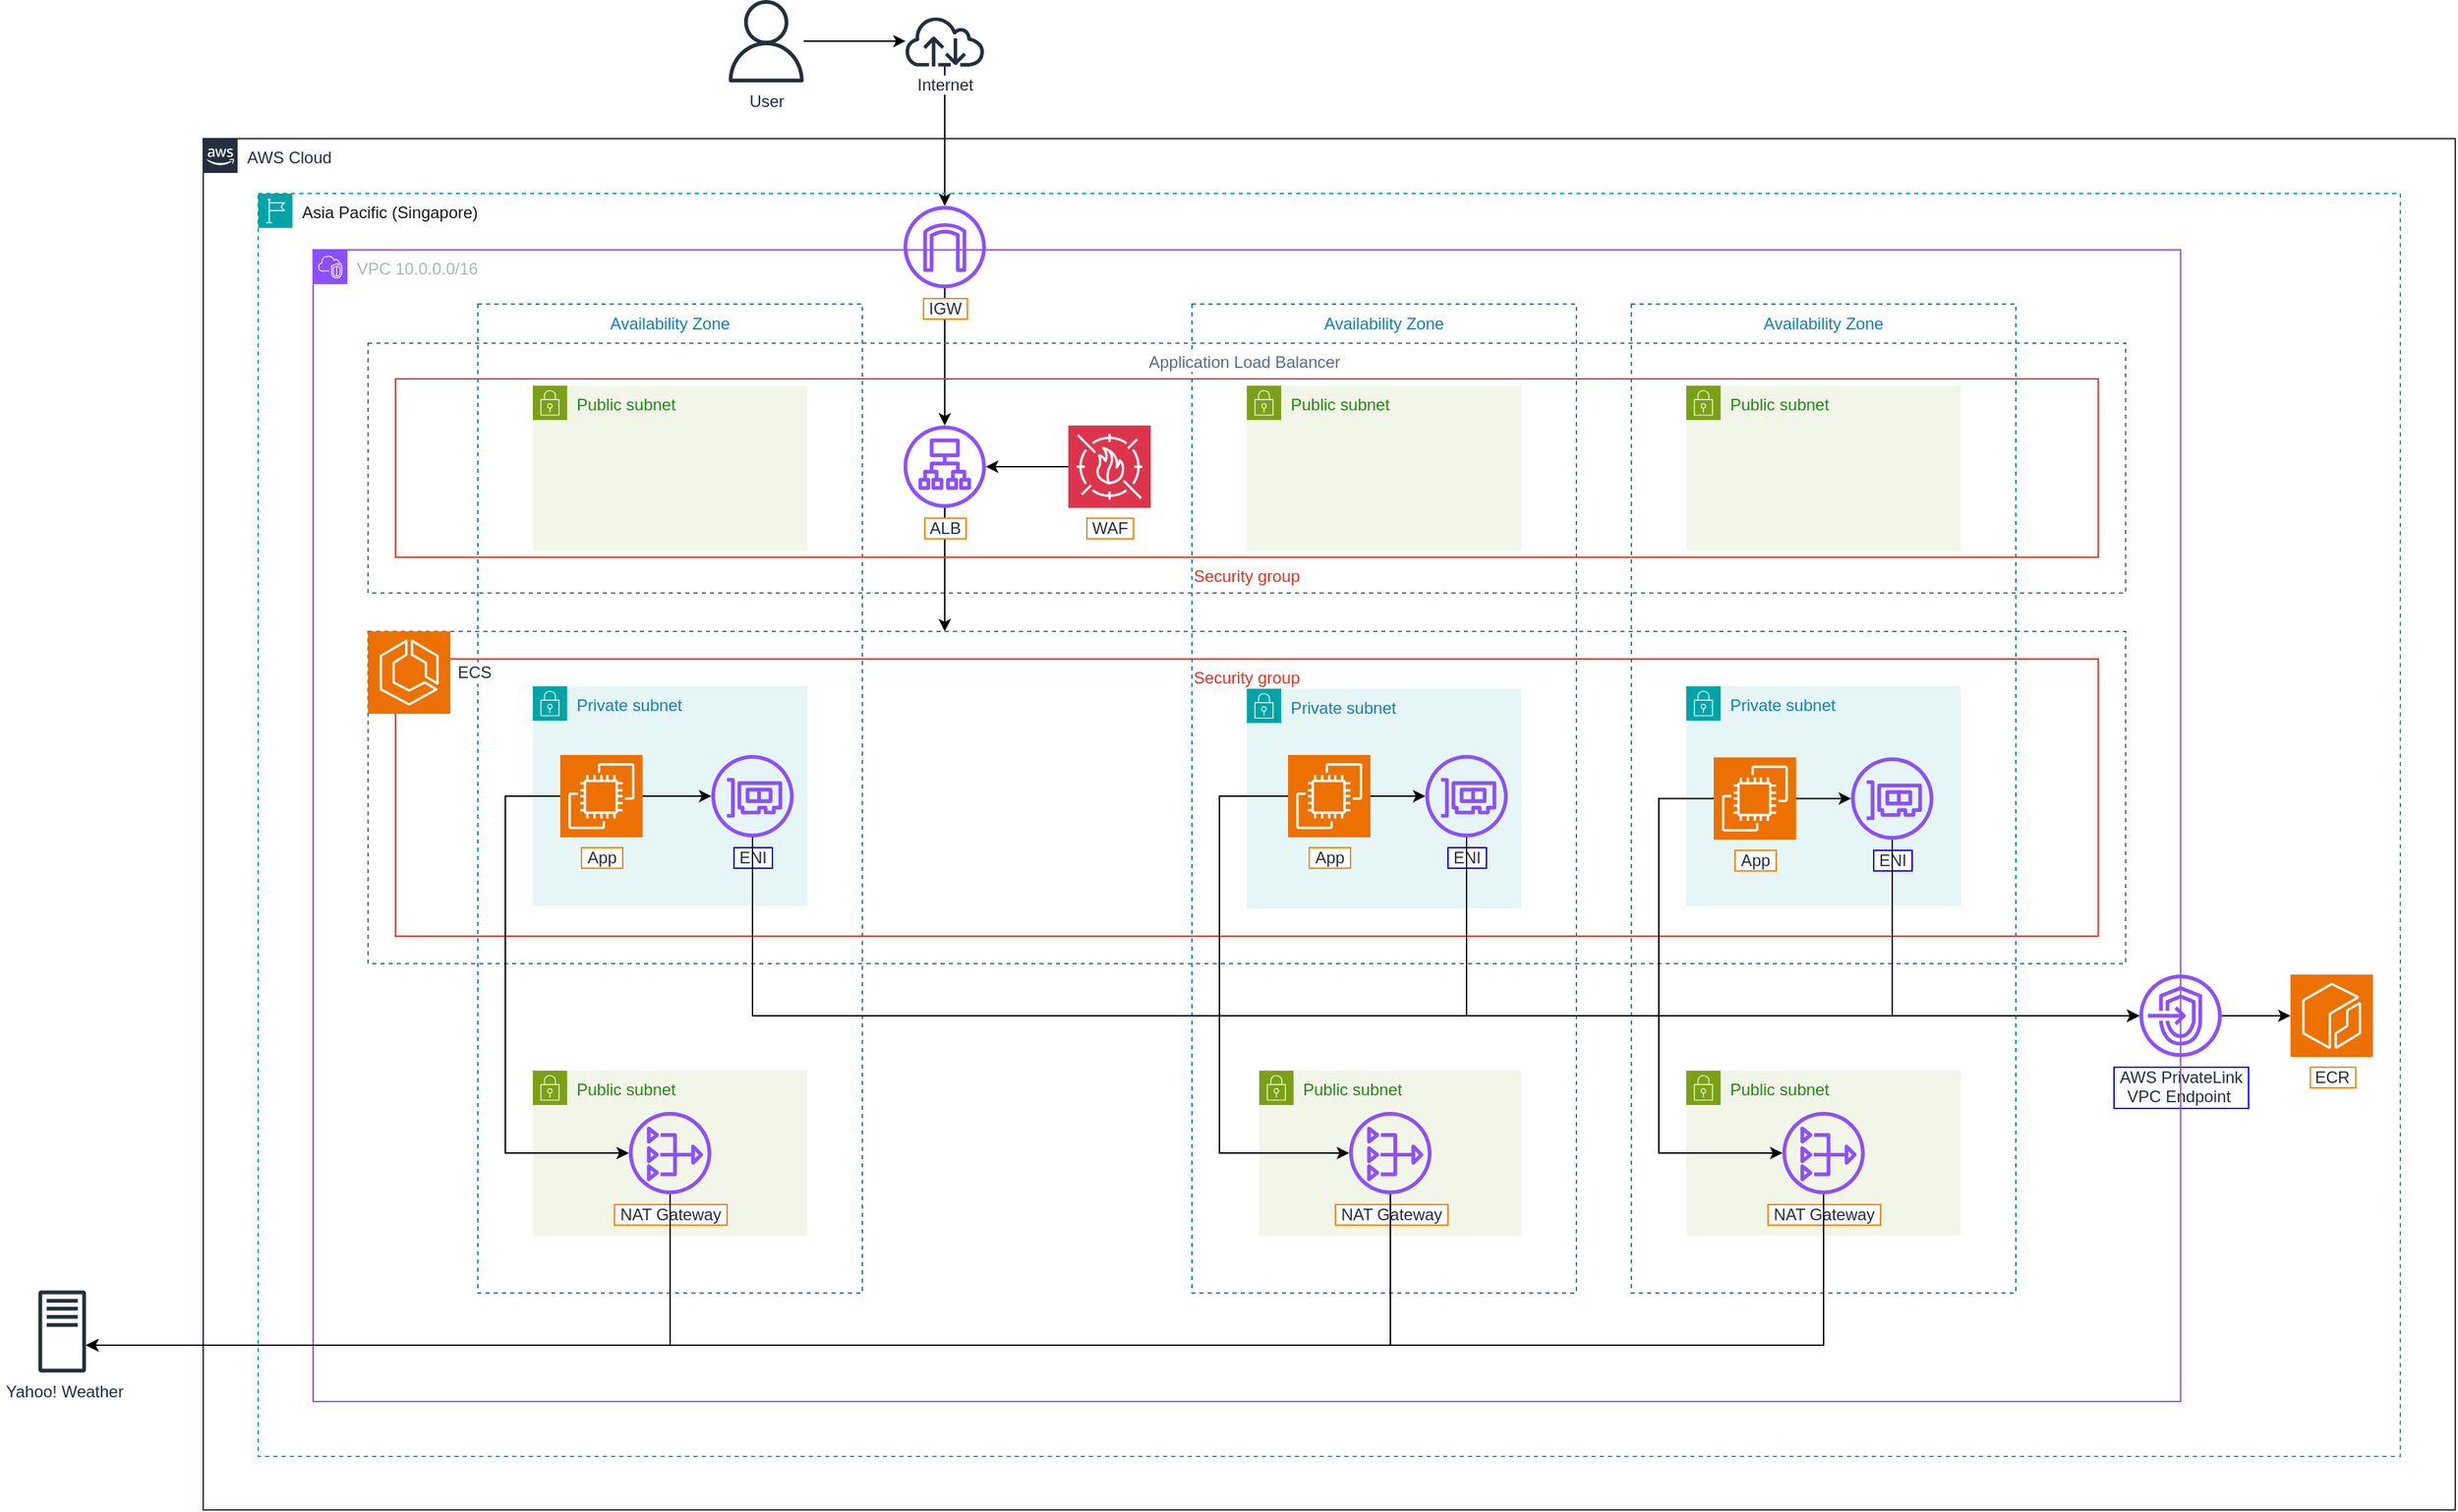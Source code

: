<mxfile version="24.7.8" pages="3">
  <diagram name="Improvement 2 - ECS" id="v__J2vl9J4nB-cAkihD5">
    <mxGraphModel dx="2183" dy="1309" grid="1" gridSize="10" guides="1" tooltips="1" connect="1" arrows="1" fold="1" page="1" pageScale="1" pageWidth="1169" pageHeight="827" math="0" shadow="0">
      <root>
        <mxCell id="ZYmCYi-xUUNIlI-mYGhi-0" />
        <mxCell id="ZYmCYi-xUUNIlI-mYGhi-1" parent="ZYmCYi-xUUNIlI-mYGhi-0" />
        <mxCell id="ZYmCYi-xUUNIlI-mYGhi-3" value="" style="edgeStyle=orthogonalEdgeStyle;rounded=0;orthogonalLoop=1;jettySize=auto;html=1;" edge="1" parent="ZYmCYi-xUUNIlI-mYGhi-1" source="ZYmCYi-xUUNIlI-mYGhi-43" target="ZYmCYi-xUUNIlI-mYGhi-36">
          <mxGeometry relative="1" as="geometry">
            <mxPoint x="900" y="357.8" as="sourcePoint" />
            <mxPoint x="970" y="630" as="targetPoint" />
          </mxGeometry>
        </mxCell>
        <mxCell id="ZYmCYi-xUUNIlI-mYGhi-4" value="AWS Cloud" style="points=[[0,0],[0.25,0],[0.5,0],[0.75,0],[1,0],[1,0.25],[1,0.5],[1,0.75],[1,1],[0.75,1],[0.5,1],[0.25,1],[0,1],[0,0.75],[0,0.5],[0,0.25]];outlineConnect=0;gradientColor=none;fontSize=12;fontStyle=0;container=1;pointerEvents=0;collapsible=0;recursiveResize=0;shape=mxgraph.aws4.group;grIcon=mxgraph.aws4.group_aws_cloud_alt;strokeColor=#232F3E;fillColor=none;verticalAlign=top;align=left;spacingLeft=30;fontColor=#232F3E;dashed=0;html=1;whiteSpace=wrap;" vertex="1" parent="ZYmCYi-xUUNIlI-mYGhi-1">
          <mxGeometry x="400" y="401" width="1640" height="999" as="geometry" />
        </mxCell>
        <mxCell id="ZYmCYi-xUUNIlI-mYGhi-31" value="&lt;span style=&quot;color: rgb(22, 25, 31); font-family: &amp;quot;Amazon Ember&amp;quot;, Helvetica, Arial, sans-serif; background-color: rgb(255, 255, 255);&quot;&gt;&lt;font style=&quot;font-size: 12px;&quot;&gt;Asia Pacific (Singapore)&lt;/font&gt;&lt;/span&gt;" style="points=[[0,0],[0.25,0],[0.5,0],[0.75,0],[1,0],[1,0.25],[1,0.5],[1,0.75],[1,1],[0.75,1],[0.5,1],[0.25,1],[0,1],[0,0.75],[0,0.5],[0,0.25]];outlineConnect=0;gradientColor=none;html=1;whiteSpace=wrap;fontSize=12;fontStyle=0;container=1;pointerEvents=0;collapsible=0;recursiveResize=0;shape=mxgraph.aws4.group;grIcon=mxgraph.aws4.group_region;strokeColor=#00A4A6;fillColor=none;verticalAlign=top;align=left;spacingLeft=30;fontColor=#147EBA;dashed=1;" vertex="1" parent="ZYmCYi-xUUNIlI-mYGhi-4">
          <mxGeometry x="40" y="40" width="1560" height="920" as="geometry" />
        </mxCell>
        <mxCell id="2whNc9zPOyyK-Mm6IZwf-65" value="&amp;nbsp;AWS PrivateLink&amp;nbsp;&lt;br&gt;VPC Endpoint&amp;nbsp;" style="sketch=0;outlineConnect=0;fontColor=#232F3E;gradientColor=none;fillColor=#8C4FFF;strokeColor=none;dashed=0;verticalLabelPosition=bottom;verticalAlign=top;align=center;html=1;fontSize=12;fontStyle=0;aspect=fixed;pointerEvents=1;shape=mxgraph.aws4.endpoints;labelBackgroundColor=default;labelBorderColor=#0000FF;" vertex="1" parent="ZYmCYi-xUUNIlI-mYGhi-31">
          <mxGeometry x="1370" y="569" width="60" height="60" as="geometry" />
        </mxCell>
        <mxCell id="2whNc9zPOyyK-Mm6IZwf-73" value="&amp;nbsp;ECR&amp;nbsp;" style="sketch=0;points=[[0,0,0],[0.25,0,0],[0.5,0,0],[0.75,0,0],[1,0,0],[0,1,0],[0.25,1,0],[0.5,1,0],[0.75,1,0],[1,1,0],[0,0.25,0],[0,0.5,0],[0,0.75,0],[1,0.25,0],[1,0.5,0],[1,0.75,0]];outlineConnect=0;fontColor=#232F3E;fillColor=#ED7100;strokeColor=#ffffff;dashed=0;verticalLabelPosition=bottom;verticalAlign=top;align=center;html=1;fontSize=12;fontStyle=0;aspect=fixed;shape=mxgraph.aws4.resourceIcon;resIcon=mxgraph.aws4.ecr;labelBackgroundColor=default;labelBorderColor=#FF8000;" vertex="1" parent="ZYmCYi-xUUNIlI-mYGhi-31">
          <mxGeometry x="1480" y="569" width="60" height="60" as="geometry" />
        </mxCell>
        <mxCell id="2whNc9zPOyyK-Mm6IZwf-76" style="edgeStyle=orthogonalEdgeStyle;rounded=0;orthogonalLoop=1;jettySize=auto;html=1;entryX=0;entryY=0.5;entryDx=0;entryDy=0;entryPerimeter=0;" edge="1" parent="ZYmCYi-xUUNIlI-mYGhi-31" source="2whNc9zPOyyK-Mm6IZwf-65" target="2whNc9zPOyyK-Mm6IZwf-73">
          <mxGeometry relative="1" as="geometry" />
        </mxCell>
        <mxCell id="ZYmCYi-xUUNIlI-mYGhi-32" value="VPC 10.0.0.0/16" style="points=[[0,0],[0.25,0],[0.5,0],[0.75,0],[1,0],[1,0.25],[1,0.5],[1,0.75],[1,1],[0.75,1],[0.5,1],[0.25,1],[0,1],[0,0.75],[0,0.5],[0,0.25]];outlineConnect=0;gradientColor=none;html=1;whiteSpace=wrap;fontSize=12;fontStyle=0;container=1;pointerEvents=0;collapsible=0;recursiveResize=0;shape=mxgraph.aws4.group;grIcon=mxgraph.aws4.group_vpc2;strokeColor=#8C4FFF;fillColor=none;verticalAlign=top;align=left;spacingLeft=30;fontColor=#AAB7B8;dashed=0;labelBackgroundColor=none;" vertex="1" parent="ZYmCYi-xUUNIlI-mYGhi-31">
          <mxGeometry x="40" y="41" width="1360" height="839" as="geometry" />
        </mxCell>
        <mxCell id="2ai0zUBbchDWTdlSH7e3-2" value="" style="fillColor=none;strokeColor=#5A6C86;dashed=1;verticalAlign=top;fontStyle=0;fontColor=#5A6C86;whiteSpace=wrap;html=1;" vertex="1" parent="ZYmCYi-xUUNIlI-mYGhi-32">
          <mxGeometry x="40" y="278" width="1280" height="242" as="geometry" />
        </mxCell>
        <mxCell id="ZYmCYi-xUUNIlI-mYGhi-2" value="Availability Zone" style="fillColor=none;strokeColor=#147EBA;dashed=1;verticalAlign=top;fontStyle=0;fontColor=#147EBA;whiteSpace=wrap;html=1;" vertex="1" parent="ZYmCYi-xUUNIlI-mYGhi-32">
          <mxGeometry x="120" y="39.5" width="280" height="720.5" as="geometry" />
        </mxCell>
        <mxCell id="ZYmCYi-xUUNIlI-mYGhi-5" value="Availability Zone" style="fillColor=none;strokeColor=#147EBA;dashed=1;verticalAlign=top;fontStyle=0;fontColor=#147EBA;whiteSpace=wrap;html=1;" vertex="1" parent="ZYmCYi-xUUNIlI-mYGhi-32">
          <mxGeometry x="960" y="39.5" width="280" height="720.5" as="geometry" />
        </mxCell>
        <mxCell id="ZYmCYi-xUUNIlI-mYGhi-6" value="Availability Zone" style="fillColor=none;strokeColor=#147EBA;dashed=1;verticalAlign=top;fontStyle=0;fontColor=#147EBA;whiteSpace=wrap;html=1;" vertex="1" parent="ZYmCYi-xUUNIlI-mYGhi-32">
          <mxGeometry x="640" y="39.5" width="280" height="720.5" as="geometry" />
        </mxCell>
        <mxCell id="2ai0zUBbchDWTdlSH7e3-4" style="edgeStyle=orthogonalEdgeStyle;rounded=0;orthogonalLoop=1;jettySize=auto;html=1;" edge="1" parent="ZYmCYi-xUUNIlI-mYGhi-32" source="ZYmCYi-xUUNIlI-mYGhi-36" target="ZYmCYi-xUUNIlI-mYGhi-33">
          <mxGeometry relative="1" as="geometry" />
        </mxCell>
        <mxCell id="ZYmCYi-xUUNIlI-mYGhi-36" value="&amp;nbsp;IGW&amp;nbsp;" style="sketch=0;outlineConnect=0;fontColor=#232F3E;gradientColor=none;fillColor=#8C4FFF;strokeColor=none;dashed=0;verticalLabelPosition=bottom;verticalAlign=top;align=center;html=1;fontSize=12;fontStyle=0;aspect=fixed;pointerEvents=1;shape=mxgraph.aws4.internet_gateway;labelBackgroundColor=default;labelBorderColor=#FF8000;" vertex="1" parent="ZYmCYi-xUUNIlI-mYGhi-32">
          <mxGeometry x="430" y="-32" width="60" height="60" as="geometry" />
        </mxCell>
        <mxCell id="ZYmCYi-xUUNIlI-mYGhi-13" value="Public subnet" style="points=[[0,0],[0.25,0],[0.5,0],[0.75,0],[1,0],[1,0.25],[1,0.5],[1,0.75],[1,1],[0.75,1],[0.5,1],[0.25,1],[0,1],[0,0.75],[0,0.5],[0,0.25]];outlineConnect=0;gradientColor=none;html=1;whiteSpace=wrap;fontSize=12;fontStyle=0;container=1;pointerEvents=0;collapsible=0;recursiveResize=0;shape=mxgraph.aws4.group;grIcon=mxgraph.aws4.group_security_group;grStroke=0;strokeColor=#7AA116;fillColor=#F2F6E8;verticalAlign=top;align=left;spacingLeft=30;fontColor=#248814;dashed=0;" vertex="1" parent="ZYmCYi-xUUNIlI-mYGhi-32">
          <mxGeometry x="160" y="99" width="200" height="120" as="geometry" />
        </mxCell>
        <mxCell id="ZYmCYi-xUUNIlI-mYGhi-14" value="Public subnet" style="points=[[0,0],[0.25,0],[0.5,0],[0.75,0],[1,0],[1,0.25],[1,0.5],[1,0.75],[1,1],[0.75,1],[0.5,1],[0.25,1],[0,1],[0,0.75],[0,0.5],[0,0.25]];outlineConnect=0;gradientColor=none;html=1;whiteSpace=wrap;fontSize=12;fontStyle=0;container=1;pointerEvents=0;collapsible=0;recursiveResize=0;shape=mxgraph.aws4.group;grIcon=mxgraph.aws4.group_security_group;grStroke=0;strokeColor=#7AA116;fillColor=#F2F6E8;verticalAlign=top;align=left;spacingLeft=30;fontColor=#248814;dashed=0;" vertex="1" parent="ZYmCYi-xUUNIlI-mYGhi-32">
          <mxGeometry x="680" y="99" width="200" height="120" as="geometry" />
        </mxCell>
        <mxCell id="ZYmCYi-xUUNIlI-mYGhi-15" value="Public subnet" style="points=[[0,0],[0.25,0],[0.5,0],[0.75,0],[1,0],[1,0.25],[1,0.5],[1,0.75],[1,1],[0.75,1],[0.5,1],[0.25,1],[0,1],[0,0.75],[0,0.5],[0,0.25]];outlineConnect=0;gradientColor=none;html=1;whiteSpace=wrap;fontSize=12;fontStyle=0;container=1;pointerEvents=0;collapsible=0;recursiveResize=0;shape=mxgraph.aws4.group;grIcon=mxgraph.aws4.group_security_group;grStroke=0;strokeColor=#7AA116;fillColor=#F2F6E8;verticalAlign=top;align=left;spacingLeft=30;fontColor=#248814;dashed=0;" vertex="1" parent="ZYmCYi-xUUNIlI-mYGhi-32">
          <mxGeometry x="1000" y="99" width="200" height="120" as="geometry" />
        </mxCell>
        <mxCell id="ZYmCYi-xUUNIlI-mYGhi-20" value="Public subnet" style="points=[[0,0],[0.25,0],[0.5,0],[0.75,0],[1,0],[1,0.25],[1,0.5],[1,0.75],[1,1],[0.75,1],[0.5,1],[0.25,1],[0,1],[0,0.75],[0,0.5],[0,0.25]];outlineConnect=0;gradientColor=none;html=1;whiteSpace=wrap;fontSize=12;fontStyle=0;container=1;pointerEvents=0;collapsible=0;recursiveResize=0;shape=mxgraph.aws4.group;grIcon=mxgraph.aws4.group_security_group;grStroke=0;strokeColor=#7AA116;fillColor=#F2F6E8;verticalAlign=top;align=left;spacingLeft=30;fontColor=#248814;dashed=0;" vertex="1" parent="ZYmCYi-xUUNIlI-mYGhi-32">
          <mxGeometry x="160" y="598" width="200" height="120" as="geometry" />
        </mxCell>
        <mxCell id="2whNc9zPOyyK-Mm6IZwf-77" value=" NAT Gateway " style="sketch=0;outlineConnect=0;fontColor=#232F3E;gradientColor=none;fillColor=#8C4FFF;strokeColor=none;dashed=0;verticalLabelPosition=bottom;verticalAlign=top;align=center;fontSize=12;fontStyle=0;aspect=fixed;pointerEvents=1;shape=mxgraph.aws4.nat_gateway;labelBackgroundColor=default;labelBorderColor=#FF8000;html=1;" vertex="1" parent="ZYmCYi-xUUNIlI-mYGhi-20">
          <mxGeometry x="70" y="30" width="60" height="60" as="geometry" />
        </mxCell>
        <mxCell id="ZYmCYi-xUUNIlI-mYGhi-18" value="Public subnet" style="points=[[0,0],[0.25,0],[0.5,0],[0.75,0],[1,0],[1,0.25],[1,0.5],[1,0.75],[1,1],[0.75,1],[0.5,1],[0.25,1],[0,1],[0,0.75],[0,0.5],[0,0.25]];outlineConnect=0;gradientColor=none;html=1;whiteSpace=wrap;fontSize=12;fontStyle=0;container=1;pointerEvents=0;collapsible=0;recursiveResize=0;shape=mxgraph.aws4.group;grIcon=mxgraph.aws4.group_security_group;grStroke=0;strokeColor=#7AA116;fillColor=#F2F6E8;verticalAlign=top;align=left;spacingLeft=30;fontColor=#248814;dashed=0;" vertex="1" parent="ZYmCYi-xUUNIlI-mYGhi-32">
          <mxGeometry x="689" y="598" width="191" height="120" as="geometry" />
        </mxCell>
        <mxCell id="ZYmCYi-xUUNIlI-mYGhi-19" value="&amp;nbsp;NAT Gateway&amp;nbsp;" style="sketch=0;outlineConnect=0;fontColor=#232F3E;gradientColor=none;fillColor=#8C4FFF;strokeColor=none;dashed=0;verticalLabelPosition=bottom;verticalAlign=top;align=center;html=1;fontSize=12;fontStyle=0;aspect=fixed;pointerEvents=1;shape=mxgraph.aws4.nat_gateway;labelBackgroundColor=default;labelBorderColor=#FF8000;" vertex="1" parent="ZYmCYi-xUUNIlI-mYGhi-18">
          <mxGeometry x="65.5" y="30" width="60" height="60" as="geometry" />
        </mxCell>
        <mxCell id="ZYmCYi-xUUNIlI-mYGhi-16" value="Public subnet" style="points=[[0,0],[0.25,0],[0.5,0],[0.75,0],[1,0],[1,0.25],[1,0.5],[1,0.75],[1,1],[0.75,1],[0.5,1],[0.25,1],[0,1],[0,0.75],[0,0.5],[0,0.25]];outlineConnect=0;gradientColor=none;html=1;whiteSpace=wrap;fontSize=12;fontStyle=0;container=1;pointerEvents=0;collapsible=0;recursiveResize=0;shape=mxgraph.aws4.group;grIcon=mxgraph.aws4.group_security_group;grStroke=0;strokeColor=#7AA116;fillColor=#F2F6E8;verticalAlign=top;align=left;spacingLeft=30;fontColor=#248814;dashed=0;" vertex="1" parent="ZYmCYi-xUUNIlI-mYGhi-32">
          <mxGeometry x="1000" y="598" width="200" height="120" as="geometry" />
        </mxCell>
        <mxCell id="ZYmCYi-xUUNIlI-mYGhi-17" value="&amp;nbsp;NAT Gateway&amp;nbsp;" style="sketch=0;outlineConnect=0;fontColor=#232F3E;gradientColor=none;fillColor=#8C4FFF;strokeColor=none;dashed=0;verticalLabelPosition=bottom;verticalAlign=top;align=center;html=1;fontSize=12;fontStyle=0;aspect=fixed;pointerEvents=1;shape=mxgraph.aws4.nat_gateway;labelBackgroundColor=default;labelBorderColor=#FF8000;" vertex="1" parent="ZYmCYi-xUUNIlI-mYGhi-16">
          <mxGeometry x="70" y="30" width="60" height="60" as="geometry" />
        </mxCell>
        <mxCell id="ZYmCYi-xUUNIlI-mYGhi-38" value="&amp;nbsp;Application Load Balancer&amp;nbsp;&amp;nbsp;" style="fillColor=none;strokeColor=#5A6C86;dashed=1;verticalAlign=top;fontStyle=0;fontColor=#5A6C86;whiteSpace=wrap;html=1;labelBackgroundColor=default;labelBorderColor=none;" vertex="1" parent="ZYmCYi-xUUNIlI-mYGhi-32">
          <mxGeometry x="40" y="68" width="1280" height="182" as="geometry" />
        </mxCell>
        <mxCell id="2ai0zUBbchDWTdlSH7e3-5" style="edgeStyle=orthogonalEdgeStyle;rounded=0;orthogonalLoop=1;jettySize=auto;html=1;" edge="1" parent="ZYmCYi-xUUNIlI-mYGhi-32" source="ZYmCYi-xUUNIlI-mYGhi-33">
          <mxGeometry relative="1" as="geometry">
            <mxPoint x="460" y="278" as="targetPoint" />
            <Array as="points" />
          </mxGeometry>
        </mxCell>
        <mxCell id="ZYmCYi-xUUNIlI-mYGhi-33" value="&amp;nbsp;ALB&amp;nbsp;" style="sketch=0;outlineConnect=0;fontColor=#232F3E;gradientColor=none;fillColor=#8C4FFF;strokeColor=none;dashed=0;verticalLabelPosition=bottom;verticalAlign=top;align=center;html=1;fontSize=12;fontStyle=0;aspect=fixed;pointerEvents=1;shape=mxgraph.aws4.application_load_balancer;labelBackgroundColor=default;labelBorderColor=#FF8000;container=0;" vertex="1" parent="ZYmCYi-xUUNIlI-mYGhi-32">
          <mxGeometry x="430.003" y="128" width="60" height="60" as="geometry" />
        </mxCell>
        <mxCell id="2ai0zUBbchDWTdlSH7e3-3" style="edgeStyle=orthogonalEdgeStyle;rounded=0;orthogonalLoop=1;jettySize=auto;html=1;" edge="1" parent="ZYmCYi-xUUNIlI-mYGhi-32" source="ZYmCYi-xUUNIlI-mYGhi-35" target="ZYmCYi-xUUNIlI-mYGhi-33">
          <mxGeometry relative="1" as="geometry" />
        </mxCell>
        <mxCell id="ZYmCYi-xUUNIlI-mYGhi-35" value="&amp;nbsp;WAF&amp;nbsp;" style="sketch=0;points=[[0,0,0],[0.25,0,0],[0.5,0,0],[0.75,0,0],[1,0,0],[0,1,0],[0.25,1,0],[0.5,1,0],[0.75,1,0],[1,1,0],[0,0.25,0],[0,0.5,0],[0,0.75,0],[1,0.25,0],[1,0.5,0],[1,0.75,0]];outlineConnect=0;fontColor=#232F3E;fillColor=#DD344C;strokeColor=#ffffff;dashed=0;verticalLabelPosition=bottom;verticalAlign=top;align=center;html=1;fontSize=12;fontStyle=0;aspect=fixed;shape=mxgraph.aws4.resourceIcon;resIcon=mxgraph.aws4.waf;labelBackgroundColor=default;labelBorderColor=#FF8000;" vertex="1" parent="ZYmCYi-xUUNIlI-mYGhi-32">
          <mxGeometry x="550.003" y="128" width="60" height="60" as="geometry" />
        </mxCell>
        <mxCell id="2whNc9zPOyyK-Mm6IZwf-93" value="Security group" style="fillColor=none;strokeColor=#DD3522;verticalAlign=top;fontStyle=0;fontColor=#DD3522;whiteSpace=wrap;html=1;" vertex="1" parent="ZYmCYi-xUUNIlI-mYGhi-32">
          <mxGeometry x="60" y="298" width="1240" height="202" as="geometry" />
        </mxCell>
        <mxCell id="2whNc9zPOyyK-Mm6IZwf-94" value="&amp;nbsp;ECS&amp;nbsp;" style="sketch=0;points=[[0,0,0],[0.25,0,0],[0.5,0,0],[0.75,0,0],[1,0,0],[0,1,0],[0.25,1,0],[0.5,1,0],[0.75,1,0],[1,1,0],[0,0.25,0],[0,0.5,0],[0,0.75,0],[1,0.25,0],[1,0.5,0],[1,0.75,0]];outlineConnect=0;fontColor=#232F3E;fillColor=#ED7100;strokeColor=#ffffff;dashed=0;verticalLabelPosition=middle;verticalAlign=middle;align=left;html=1;fontSize=12;fontStyle=0;aspect=fixed;shape=mxgraph.aws4.resourceIcon;resIcon=mxgraph.aws4.ecs;labelBackgroundColor=default;labelPosition=right;" vertex="1" parent="ZYmCYi-xUUNIlI-mYGhi-32">
          <mxGeometry x="40" y="278" width="60" height="60" as="geometry" />
        </mxCell>
        <mxCell id="ZYmCYi-xUUNIlI-mYGhi-7" value="Private subnet" style="points=[[0,0],[0.25,0],[0.5,0],[0.75,0],[1,0],[1,0.25],[1,0.5],[1,0.75],[1,1],[0.75,1],[0.5,1],[0.25,1],[0,1],[0,0.75],[0,0.5],[0,0.25]];outlineConnect=0;gradientColor=none;html=1;whiteSpace=wrap;fontSize=12;fontStyle=0;container=0;pointerEvents=0;collapsible=0;recursiveResize=0;shape=mxgraph.aws4.group;grIcon=mxgraph.aws4.group_security_group;grStroke=0;strokeColor=#00A4A6;fillColor=#E6F6F7;verticalAlign=top;align=left;spacingLeft=30;fontColor=#147EBA;dashed=0;" vertex="1" parent="ZYmCYi-xUUNIlI-mYGhi-32">
          <mxGeometry x="160" y="318" width="200" height="160" as="geometry" />
        </mxCell>
        <mxCell id="ZYmCYi-xUUNIlI-mYGhi-8" value="Private subnet" style="points=[[0,0],[0.25,0],[0.5,0],[0.75,0],[1,0],[1,0.25],[1,0.5],[1,0.75],[1,1],[0.75,1],[0.5,1],[0.25,1],[0,1],[0,0.75],[0,0.5],[0,0.25]];outlineConnect=0;gradientColor=none;html=1;whiteSpace=wrap;fontSize=12;fontStyle=0;container=0;pointerEvents=0;collapsible=0;recursiveResize=0;shape=mxgraph.aws4.group;grIcon=mxgraph.aws4.group_security_group;grStroke=0;strokeColor=#00A4A6;fillColor=#E6F6F7;verticalAlign=top;align=left;spacingLeft=30;fontColor=#147EBA;dashed=0;" vertex="1" parent="ZYmCYi-xUUNIlI-mYGhi-32">
          <mxGeometry x="680" y="319.75" width="200" height="160" as="geometry" />
        </mxCell>
        <mxCell id="ZYmCYi-xUUNIlI-mYGhi-11" value="Private subnet" style="points=[[0,0],[0.25,0],[0.5,0],[0.75,0],[1,0],[1,0.25],[1,0.5],[1,0.75],[1,1],[0.75,1],[0.5,1],[0.25,1],[0,1],[0,0.75],[0,0.5],[0,0.25]];outlineConnect=0;gradientColor=none;html=1;whiteSpace=wrap;fontSize=12;fontStyle=0;container=0;pointerEvents=0;collapsible=0;recursiveResize=0;shape=mxgraph.aws4.group;grIcon=mxgraph.aws4.group_security_group;grStroke=0;strokeColor=#00A4A6;fillColor=#E6F6F7;verticalAlign=top;align=left;spacingLeft=30;fontColor=#147EBA;dashed=0;" vertex="1" parent="ZYmCYi-xUUNIlI-mYGhi-32">
          <mxGeometry x="1000" y="318" width="200" height="160" as="geometry" />
        </mxCell>
        <mxCell id="2whNc9zPOyyK-Mm6IZwf-98" style="edgeStyle=orthogonalEdgeStyle;rounded=0;orthogonalLoop=1;jettySize=auto;html=1;" edge="1" parent="ZYmCYi-xUUNIlI-mYGhi-32" source="2whNc9zPOyyK-Mm6IZwf-1" target="2whNc9zPOyyK-Mm6IZwf-69">
          <mxGeometry relative="1" as="geometry" />
        </mxCell>
        <mxCell id="2whNc9zPOyyK-Mm6IZwf-101" style="edgeStyle=orthogonalEdgeStyle;rounded=0;orthogonalLoop=1;jettySize=auto;html=1;" edge="1" parent="ZYmCYi-xUUNIlI-mYGhi-32" source="2whNc9zPOyyK-Mm6IZwf-1" target="2whNc9zPOyyK-Mm6IZwf-77">
          <mxGeometry relative="1" as="geometry">
            <Array as="points">
              <mxPoint x="140" y="398" />
              <mxPoint x="140" y="658" />
            </Array>
          </mxGeometry>
        </mxCell>
        <mxCell id="2whNc9zPOyyK-Mm6IZwf-1" value="&amp;nbsp;App&amp;nbsp;" style="sketch=0;points=[[0,0,0],[0.25,0,0],[0.5,0,0],[0.75,0,0],[1,0,0],[0,1,0],[0.25,1,0],[0.5,1,0],[0.75,1,0],[1,1,0],[0,0.25,0],[0,0.5,0],[0,0.75,0],[1,0.25,0],[1,0.5,0],[1,0.75,0]];outlineConnect=0;fontColor=#232F3E;fillColor=#ED7100;strokeColor=#ffffff;dashed=0;verticalLabelPosition=bottom;verticalAlign=top;align=center;html=1;fontSize=12;fontStyle=0;aspect=fixed;shape=mxgraph.aws4.resourceIcon;resIcon=mxgraph.aws4.ec2;labelBackgroundColor=default;labelBorderColor=#FF8000;" vertex="1" parent="ZYmCYi-xUUNIlI-mYGhi-32">
          <mxGeometry x="180" y="368" width="60" height="60" as="geometry" />
        </mxCell>
        <mxCell id="2whNc9zPOyyK-Mm6IZwf-69" value="&amp;nbsp;ENI&amp;nbsp;" style="sketch=0;outlineConnect=0;fontColor=#232F3E;gradientColor=none;fillColor=#8C4FFF;strokeColor=none;dashed=0;verticalLabelPosition=bottom;verticalAlign=top;align=center;html=1;fontSize=12;fontStyle=0;aspect=fixed;pointerEvents=1;shape=mxgraph.aws4.elastic_network_interface;labelBackgroundColor=default;labelBorderColor=#0000FF;" vertex="1" parent="ZYmCYi-xUUNIlI-mYGhi-32">
          <mxGeometry x="290" y="368" width="60" height="60" as="geometry" />
        </mxCell>
        <mxCell id="2whNc9zPOyyK-Mm6IZwf-99" style="edgeStyle=orthogonalEdgeStyle;rounded=0;orthogonalLoop=1;jettySize=auto;html=1;" edge="1" parent="ZYmCYi-xUUNIlI-mYGhi-32" source="2whNc9zPOyyK-Mm6IZwf-0" target="2whNc9zPOyyK-Mm6IZwf-70">
          <mxGeometry relative="1" as="geometry" />
        </mxCell>
        <mxCell id="2whNc9zPOyyK-Mm6IZwf-102" style="edgeStyle=orthogonalEdgeStyle;rounded=0;orthogonalLoop=1;jettySize=auto;html=1;" edge="1" parent="ZYmCYi-xUUNIlI-mYGhi-32" source="2whNc9zPOyyK-Mm6IZwf-0" target="ZYmCYi-xUUNIlI-mYGhi-19">
          <mxGeometry relative="1" as="geometry">
            <Array as="points">
              <mxPoint x="660" y="398" />
              <mxPoint x="660" y="658" />
            </Array>
          </mxGeometry>
        </mxCell>
        <mxCell id="2whNc9zPOyyK-Mm6IZwf-0" value="&amp;nbsp;App&amp;nbsp;" style="sketch=0;points=[[0,0,0],[0.25,0,0],[0.5,0,0],[0.75,0,0],[1,0,0],[0,1,0],[0.25,1,0],[0.5,1,0],[0.75,1,0],[1,1,0],[0,0.25,0],[0,0.5,0],[0,0.75,0],[1,0.25,0],[1,0.5,0],[1,0.75,0]];outlineConnect=0;fontColor=#232F3E;fillColor=#ED7100;strokeColor=#ffffff;dashed=0;verticalLabelPosition=bottom;verticalAlign=top;align=center;html=1;fontSize=12;fontStyle=0;aspect=fixed;shape=mxgraph.aws4.resourceIcon;resIcon=mxgraph.aws4.ec2;labelBackgroundColor=default;labelBorderColor=#FF8000;" vertex="1" parent="ZYmCYi-xUUNIlI-mYGhi-32">
          <mxGeometry x="710" y="368" width="60" height="60" as="geometry" />
        </mxCell>
        <mxCell id="2whNc9zPOyyK-Mm6IZwf-70" value="&amp;nbsp;ENI&amp;nbsp;" style="sketch=0;outlineConnect=0;fontColor=#232F3E;gradientColor=none;fillColor=#8C4FFF;strokeColor=none;dashed=0;verticalLabelPosition=bottom;verticalAlign=top;align=center;html=1;fontSize=12;fontStyle=0;aspect=fixed;pointerEvents=1;shape=mxgraph.aws4.elastic_network_interface;labelBackgroundColor=default;labelBorderColor=#0000FF;" vertex="1" parent="ZYmCYi-xUUNIlI-mYGhi-32">
          <mxGeometry x="810" y="368" width="60" height="60" as="geometry" />
        </mxCell>
        <mxCell id="2whNc9zPOyyK-Mm6IZwf-100" style="edgeStyle=orthogonalEdgeStyle;rounded=0;orthogonalLoop=1;jettySize=auto;html=1;" edge="1" parent="ZYmCYi-xUUNIlI-mYGhi-32" source="2ai0zUBbchDWTdlSH7e3-6" target="2whNc9zPOyyK-Mm6IZwf-71">
          <mxGeometry relative="1" as="geometry" />
        </mxCell>
        <mxCell id="2whNc9zPOyyK-Mm6IZwf-103" style="edgeStyle=orthogonalEdgeStyle;rounded=0;orthogonalLoop=1;jettySize=auto;html=1;" edge="1" parent="ZYmCYi-xUUNIlI-mYGhi-32" source="2ai0zUBbchDWTdlSH7e3-6" target="ZYmCYi-xUUNIlI-mYGhi-17">
          <mxGeometry relative="1" as="geometry">
            <Array as="points">
              <mxPoint x="980" y="400" />
              <mxPoint x="980" y="658" />
            </Array>
          </mxGeometry>
        </mxCell>
        <mxCell id="2ai0zUBbchDWTdlSH7e3-6" value="&amp;nbsp;App&amp;nbsp;" style="sketch=0;points=[[0,0,0],[0.25,0,0],[0.5,0,0],[0.75,0,0],[1,0,0],[0,1,0],[0.25,1,0],[0.5,1,0],[0.75,1,0],[1,1,0],[0,0.25,0],[0,0.5,0],[0,0.75,0],[1,0.25,0],[1,0.5,0],[1,0.75,0]];outlineConnect=0;fontColor=#232F3E;fillColor=#ED7100;strokeColor=#ffffff;dashed=0;verticalLabelPosition=bottom;verticalAlign=top;align=center;html=1;fontSize=12;fontStyle=0;aspect=fixed;shape=mxgraph.aws4.resourceIcon;resIcon=mxgraph.aws4.ec2;labelBackgroundColor=default;labelBorderColor=#FF8000;" vertex="1" parent="ZYmCYi-xUUNIlI-mYGhi-32">
          <mxGeometry x="1020" y="369.75" width="60" height="60" as="geometry" />
        </mxCell>
        <mxCell id="2whNc9zPOyyK-Mm6IZwf-71" value="&amp;nbsp;ENI&amp;nbsp;" style="sketch=0;outlineConnect=0;fontColor=#232F3E;gradientColor=none;fillColor=#8C4FFF;strokeColor=none;dashed=0;verticalLabelPosition=bottom;verticalAlign=top;align=center;html=1;fontSize=12;fontStyle=0;aspect=fixed;pointerEvents=1;shape=mxgraph.aws4.elastic_network_interface;labelBackgroundColor=default;labelBorderColor=#0000FF;" vertex="1" parent="ZYmCYi-xUUNIlI-mYGhi-32">
          <mxGeometry x="1120" y="369.75" width="60" height="60" as="geometry" />
        </mxCell>
        <mxCell id="2whNc9zPOyyK-Mm6IZwf-104" value="Security group" style="fillColor=none;strokeColor=#DD3522;verticalAlign=top;fontStyle=0;fontColor=#DD3522;whiteSpace=wrap;html=1;labelPosition=center;verticalLabelPosition=bottom;align=center;" vertex="1" parent="ZYmCYi-xUUNIlI-mYGhi-32">
          <mxGeometry x="60" y="94" width="1240" height="130" as="geometry" />
        </mxCell>
        <mxCell id="2whNc9zPOyyK-Mm6IZwf-95" style="edgeStyle=orthogonalEdgeStyle;rounded=0;orthogonalLoop=1;jettySize=auto;html=1;" edge="1" parent="ZYmCYi-xUUNIlI-mYGhi-31" source="2whNc9zPOyyK-Mm6IZwf-71" target="2whNc9zPOyyK-Mm6IZwf-65">
          <mxGeometry relative="1" as="geometry">
            <Array as="points">
              <mxPoint x="1190" y="599" />
            </Array>
          </mxGeometry>
        </mxCell>
        <mxCell id="2whNc9zPOyyK-Mm6IZwf-96" style="edgeStyle=orthogonalEdgeStyle;rounded=0;orthogonalLoop=1;jettySize=auto;html=1;" edge="1" parent="ZYmCYi-xUUNIlI-mYGhi-31" source="2whNc9zPOyyK-Mm6IZwf-70" target="2whNc9zPOyyK-Mm6IZwf-65">
          <mxGeometry relative="1" as="geometry">
            <Array as="points">
              <mxPoint x="880" y="599" />
            </Array>
          </mxGeometry>
        </mxCell>
        <mxCell id="2whNc9zPOyyK-Mm6IZwf-97" style="edgeStyle=orthogonalEdgeStyle;rounded=0;orthogonalLoop=1;jettySize=auto;html=1;" edge="1" parent="ZYmCYi-xUUNIlI-mYGhi-31" source="2whNc9zPOyyK-Mm6IZwf-69" target="2whNc9zPOyyK-Mm6IZwf-65">
          <mxGeometry relative="1" as="geometry">
            <Array as="points">
              <mxPoint x="360" y="599" />
            </Array>
          </mxGeometry>
        </mxCell>
        <mxCell id="ZYmCYi-xUUNIlI-mYGhi-39" style="edgeStyle=orthogonalEdgeStyle;rounded=0;orthogonalLoop=1;jettySize=auto;html=1;" edge="1" parent="ZYmCYi-xUUNIlI-mYGhi-1" source="ZYmCYi-xUUNIlI-mYGhi-42" target="ZYmCYi-xUUNIlI-mYGhi-43">
          <mxGeometry relative="1" as="geometry">
            <mxPoint x="900" y="140" as="sourcePoint" />
            <mxPoint x="900" y="320" as="targetPoint" />
          </mxGeometry>
        </mxCell>
        <mxCell id="ZYmCYi-xUUNIlI-mYGhi-40" value="&amp;nbsp;Yahoo! Weather" style="sketch=0;outlineConnect=0;fontColor=#232F3E;gradientColor=none;fillColor=#232F3D;strokeColor=none;dashed=0;verticalLabelPosition=bottom;verticalAlign=top;align=center;html=1;fontSize=12;fontStyle=0;aspect=fixed;pointerEvents=1;shape=mxgraph.aws4.traditional_server;labelBackgroundColor=default;" vertex="1" parent="ZYmCYi-xUUNIlI-mYGhi-1">
          <mxGeometry x="280" y="1240" width="34.62" height="60" as="geometry" />
        </mxCell>
        <mxCell id="ZYmCYi-xUUNIlI-mYGhi-42" value="User" style="sketch=0;outlineConnect=0;fontColor=#232F3E;gradientColor=none;fillColor=#232F3D;strokeColor=none;dashed=0;verticalLabelPosition=bottom;verticalAlign=top;align=center;html=1;fontSize=12;fontStyle=0;aspect=fixed;pointerEvents=1;shape=mxgraph.aws4.user;labelBackgroundColor=default;labelBorderColor=none;" vertex="1" parent="ZYmCYi-xUUNIlI-mYGhi-1">
          <mxGeometry x="780" y="300" width="60" height="60" as="geometry" />
        </mxCell>
        <mxCell id="ZYmCYi-xUUNIlI-mYGhi-43" value="Internet" style="sketch=0;outlineConnect=0;fontColor=#232F3E;gradientColor=none;fillColor=#232F3D;strokeColor=none;dashed=0;verticalLabelPosition=bottom;verticalAlign=top;align=center;html=1;fontSize=12;fontStyle=0;aspect=fixed;pointerEvents=1;shape=mxgraph.aws4.internet;labelBackgroundColor=default;" vertex="1" parent="ZYmCYi-xUUNIlI-mYGhi-1">
          <mxGeometry x="910" y="311.54" width="60" height="36.92" as="geometry" />
        </mxCell>
        <mxCell id="2whNc9zPOyyK-Mm6IZwf-24" style="edgeStyle=orthogonalEdgeStyle;rounded=0;orthogonalLoop=1;jettySize=auto;html=1;" edge="1" parent="ZYmCYi-xUUNIlI-mYGhi-1" source="ZYmCYi-xUUNIlI-mYGhi-19" target="ZYmCYi-xUUNIlI-mYGhi-40">
          <mxGeometry relative="1" as="geometry">
            <Array as="points">
              <mxPoint x="1220" y="1280" />
              <mxPoint x="297" y="1280" />
            </Array>
          </mxGeometry>
        </mxCell>
        <mxCell id="2whNc9zPOyyK-Mm6IZwf-25" style="edgeStyle=orthogonalEdgeStyle;rounded=0;orthogonalLoop=1;jettySize=auto;html=1;" edge="1" parent="ZYmCYi-xUUNIlI-mYGhi-1" source="ZYmCYi-xUUNIlI-mYGhi-17" target="ZYmCYi-xUUNIlI-mYGhi-40">
          <mxGeometry relative="1" as="geometry">
            <Array as="points">
              <mxPoint x="1540" y="1280" />
              <mxPoint x="297" y="1280" />
            </Array>
          </mxGeometry>
        </mxCell>
        <mxCell id="2whNc9zPOyyK-Mm6IZwf-88" style="edgeStyle=orthogonalEdgeStyle;rounded=0;orthogonalLoop=1;jettySize=auto;html=1;" edge="1" parent="ZYmCYi-xUUNIlI-mYGhi-1" source="2whNc9zPOyyK-Mm6IZwf-77" target="ZYmCYi-xUUNIlI-mYGhi-40">
          <mxGeometry relative="1" as="geometry">
            <Array as="points">
              <mxPoint x="700" y="1280" />
              <mxPoint x="297" y="1280" />
            </Array>
          </mxGeometry>
        </mxCell>
      </root>
    </mxGraphModel>
  </diagram>
  <diagram id="Ht1M8jgEwFfnCIfOTk4-" name="Improvement 1">
    <mxGraphModel dx="2758" dy="1458" grid="1" gridSize="10" guides="1" tooltips="1" connect="1" arrows="1" fold="1" page="1" pageScale="1" pageWidth="1169" pageHeight="827" math="0" shadow="0">
      <root>
        <mxCell id="0" />
        <mxCell id="1" parent="0" />
        <mxCell id="G_RVJJgJg-_Y7gR2q2FS-7" value="Availability Zone" style="fillColor=none;strokeColor=#147EBA;dashed=1;verticalAlign=top;fontStyle=0;fontColor=#147EBA;whiteSpace=wrap;html=1;" parent="1" vertex="1">
          <mxGeometry x="540" y="521" width="280" height="680" as="geometry" />
        </mxCell>
        <mxCell id="yOcgrLrnBPm2YluRwdYc-55" value="" style="edgeStyle=orthogonalEdgeStyle;rounded=0;orthogonalLoop=1;jettySize=auto;html=1;" parent="1" source="hDuMB5a9iLOk_4-JMxDB-4" target="yOcgrLrnBPm2YluRwdYc-54" edge="1">
          <mxGeometry relative="1" as="geometry">
            <mxPoint x="900" y="357.8" as="sourcePoint" />
            <mxPoint x="970" y="630" as="targetPoint" />
          </mxGeometry>
        </mxCell>
        <mxCell id="yOcgrLrnBPm2YluRwdYc-2" value="AWS Cloud" style="points=[[0,0],[0.25,0],[0.5,0],[0.75,0],[1,0],[1,0.25],[1,0.5],[1,0.75],[1,1],[0.75,1],[0.5,1],[0.25,1],[0,1],[0,0.75],[0,0.5],[0,0.25]];outlineConnect=0;gradientColor=none;fontSize=12;fontStyle=0;container=1;pointerEvents=0;collapsible=0;recursiveResize=0;shape=mxgraph.aws4.group;grIcon=mxgraph.aws4.group_aws_cloud_alt;strokeColor=#232F3E;fillColor=none;verticalAlign=top;align=left;spacingLeft=30;fontColor=#232F3E;dashed=0;html=1;whiteSpace=wrap;" parent="1" vertex="1">
          <mxGeometry x="420" y="401" width="1440" height="919" as="geometry" />
        </mxCell>
        <mxCell id="G_RVJJgJg-_Y7gR2q2FS-68" value="Availability Zone" style="fillColor=none;strokeColor=#147EBA;dashed=1;verticalAlign=top;fontStyle=0;fontColor=#147EBA;whiteSpace=wrap;html=1;" parent="yOcgrLrnBPm2YluRwdYc-2" vertex="1">
          <mxGeometry x="1040" y="120" width="280" height="680" as="geometry" />
        </mxCell>
        <mxCell id="G_RVJJgJg-_Y7gR2q2FS-67" value="Availability Zone" style="fillColor=none;strokeColor=#147EBA;dashed=1;verticalAlign=top;fontStyle=0;fontColor=#147EBA;whiteSpace=wrap;html=1;" parent="yOcgrLrnBPm2YluRwdYc-2" vertex="1">
          <mxGeometry x="670" y="120" width="280" height="680" as="geometry" />
        </mxCell>
        <mxCell id="G_RVJJgJg-_Y7gR2q2FS-72" value="Private subnet" style="points=[[0,0],[0.25,0],[0.5,0],[0.75,0],[1,0],[1,0.25],[1,0.5],[1,0.75],[1,1],[0.75,1],[0.5,1],[0.25,1],[0,1],[0,0.75],[0,0.5],[0,0.25]];outlineConnect=0;gradientColor=none;html=1;whiteSpace=wrap;fontSize=12;fontStyle=0;container=0;pointerEvents=0;collapsible=0;recursiveResize=0;shape=mxgraph.aws4.group;grIcon=mxgraph.aws4.group_security_group;grStroke=0;strokeColor=#00A4A6;fillColor=#E6F6F7;verticalAlign=top;align=left;spacingLeft=30;fontColor=#147EBA;dashed=0;" parent="yOcgrLrnBPm2YluRwdYc-2" vertex="1">
          <mxGeometry x="1080" y="397.5" width="200" height="160" as="geometry" />
        </mxCell>
        <mxCell id="G_RVJJgJg-_Y7gR2q2FS-71" value="Private subnet" style="points=[[0,0],[0.25,0],[0.5,0],[0.75,0],[1,0],[1,0.25],[1,0.5],[1,0.75],[1,1],[0.75,1],[0.5,1],[0.25,1],[0,1],[0,0.75],[0,0.5],[0,0.25]];outlineConnect=0;gradientColor=none;html=1;whiteSpace=wrap;fontSize=12;fontStyle=0;container=0;pointerEvents=0;collapsible=0;recursiveResize=0;shape=mxgraph.aws4.group;grIcon=mxgraph.aws4.group_security_group;grStroke=0;strokeColor=#00A4A6;fillColor=#E6F6F7;verticalAlign=top;align=left;spacingLeft=30;fontColor=#147EBA;dashed=0;" parent="yOcgrLrnBPm2YluRwdYc-2" vertex="1">
          <mxGeometry x="720" y="397.5" width="200" height="160" as="geometry" />
        </mxCell>
        <mxCell id="G_RVJJgJg-_Y7gR2q2FS-73" value="&amp;nbsp;App&amp;nbsp;" style="sketch=0;points=[[0,0,0],[0.25,0,0],[0.5,0,0],[0.75,0,0],[1,0,0],[0,1,0],[0.25,1,0],[0.5,1,0],[0.75,1,0],[1,1,0],[0,0.25,0],[0,0.5,0],[0,0.75,0],[1,0.25,0],[1,0.5,0],[1,0.75,0]];outlineConnect=0;fontColor=#232F3E;fillColor=#ED7100;strokeColor=#ffffff;dashed=0;verticalLabelPosition=bottom;verticalAlign=top;align=center;html=1;fontSize=12;fontStyle=0;aspect=fixed;shape=mxgraph.aws4.resourceIcon;resIcon=mxgraph.aws4.compute;labelBackgroundColor=default;labelBorderColor=#FF8000;" parent="yOcgrLrnBPm2YluRwdYc-2" vertex="1">
          <mxGeometry x="790" y="447.5" width="60" height="60" as="geometry" />
        </mxCell>
        <mxCell id="G_RVJJgJg-_Y7gR2q2FS-74" value="&amp;nbsp;App&amp;nbsp;" style="sketch=0;points=[[0,0,0],[0.25,0,0],[0.5,0,0],[0.75,0,0],[1,0,0],[0,1,0],[0.25,1,0],[0.5,1,0],[0.75,1,0],[1,1,0],[0,0.25,0],[0,0.5,0],[0,0.75,0],[1,0.25,0],[1,0.5,0],[1,0.75,0]];outlineConnect=0;fontColor=#232F3E;fillColor=#ED7100;strokeColor=#ffffff;dashed=0;verticalLabelPosition=bottom;verticalAlign=top;align=center;html=1;fontSize=12;fontStyle=0;aspect=fixed;shape=mxgraph.aws4.resourceIcon;resIcon=mxgraph.aws4.compute;labelBackgroundColor=default;labelBorderColor=#FF8000;" parent="yOcgrLrnBPm2YluRwdYc-2" vertex="1">
          <mxGeometry x="1150" y="447.5" width="60" height="60" as="geometry" />
        </mxCell>
        <mxCell id="G_RVJJgJg-_Y7gR2q2FS-76" value="Private subnet" style="points=[[0,0],[0.25,0],[0.5,0],[0.75,0],[1,0],[1,0.25],[1,0.5],[1,0.75],[1,1],[0.75,1],[0.5,1],[0.25,1],[0,1],[0,0.75],[0,0.5],[0,0.25]];outlineConnect=0;gradientColor=none;html=1;whiteSpace=wrap;fontSize=12;fontStyle=0;container=0;pointerEvents=0;collapsible=0;recursiveResize=0;shape=mxgraph.aws4.group;grIcon=mxgraph.aws4.group_security_group;grStroke=0;strokeColor=#00A4A6;fillColor=#E6F6F7;verticalAlign=top;align=left;spacingLeft=30;fontColor=#147EBA;dashed=0;" parent="yOcgrLrnBPm2YluRwdYc-2" vertex="1">
          <mxGeometry x="160" y="397.5" width="200" height="160" as="geometry" />
        </mxCell>
        <mxCell id="G_RVJJgJg-_Y7gR2q2FS-77" value="&amp;nbsp;App&amp;nbsp;" style="sketch=0;points=[[0,0,0],[0.25,0,0],[0.5,0,0],[0.75,0,0],[1,0,0],[0,1,0],[0.25,1,0],[0.5,1,0],[0.75,1,0],[1,1,0],[0,0.25,0],[0,0.5,0],[0,0.75,0],[1,0.25,0],[1,0.5,0],[1,0.75,0]];outlineConnect=0;fontColor=#232F3E;fillColor=#ED7100;strokeColor=#ffffff;dashed=0;verticalLabelPosition=bottom;verticalAlign=top;align=center;html=1;fontSize=12;fontStyle=0;aspect=fixed;shape=mxgraph.aws4.resourceIcon;resIcon=mxgraph.aws4.compute;labelBackgroundColor=default;labelBorderColor=#FF8000;" parent="yOcgrLrnBPm2YluRwdYc-2" vertex="1">
          <mxGeometry x="230" y="447.5" width="60" height="60" as="geometry" />
        </mxCell>
        <mxCell id="G_RVJJgJg-_Y7gR2q2FS-82" value="Public subnet" style="points=[[0,0],[0.25,0],[0.5,0],[0.75,0],[1,0],[1,0.25],[1,0.5],[1,0.75],[1,1],[0.75,1],[0.5,1],[0.25,1],[0,1],[0,0.75],[0,0.5],[0,0.25]];outlineConnect=0;gradientColor=none;html=1;whiteSpace=wrap;fontSize=12;fontStyle=0;container=1;pointerEvents=0;collapsible=0;recursiveResize=0;shape=mxgraph.aws4.group;grIcon=mxgraph.aws4.group_security_group;grStroke=0;strokeColor=#7AA116;fillColor=#F2F6E8;verticalAlign=top;align=left;spacingLeft=30;fontColor=#248814;dashed=0;" parent="yOcgrLrnBPm2YluRwdYc-2" vertex="1">
          <mxGeometry x="160" y="170" width="200" height="120" as="geometry" />
        </mxCell>
        <mxCell id="G_RVJJgJg-_Y7gR2q2FS-86" value="Public subnet" style="points=[[0,0],[0.25,0],[0.5,0],[0.75,0],[1,0],[1,0.25],[1,0.5],[1,0.75],[1,1],[0.75,1],[0.5,1],[0.25,1],[0,1],[0,0.75],[0,0.5],[0,0.25]];outlineConnect=0;gradientColor=none;html=1;whiteSpace=wrap;fontSize=12;fontStyle=0;container=1;pointerEvents=0;collapsible=0;recursiveResize=0;shape=mxgraph.aws4.group;grIcon=mxgraph.aws4.group_security_group;grStroke=0;strokeColor=#7AA116;fillColor=#F2F6E8;verticalAlign=top;align=left;spacingLeft=30;fontColor=#248814;dashed=0;" parent="yOcgrLrnBPm2YluRwdYc-2" vertex="1">
          <mxGeometry x="720" y="171" width="200" height="120" as="geometry" />
        </mxCell>
        <mxCell id="G_RVJJgJg-_Y7gR2q2FS-88" value="Public subnet" style="points=[[0,0],[0.25,0],[0.5,0],[0.75,0],[1,0],[1,0.25],[1,0.5],[1,0.75],[1,1],[0.75,1],[0.5,1],[0.25,1],[0,1],[0,0.75],[0,0.5],[0,0.25]];outlineConnect=0;gradientColor=none;html=1;whiteSpace=wrap;fontSize=12;fontStyle=0;container=1;pointerEvents=0;collapsible=0;recursiveResize=0;shape=mxgraph.aws4.group;grIcon=mxgraph.aws4.group_security_group;grStroke=0;strokeColor=#7AA116;fillColor=#F2F6E8;verticalAlign=top;align=left;spacingLeft=30;fontColor=#248814;dashed=0;" parent="yOcgrLrnBPm2YluRwdYc-2" vertex="1">
          <mxGeometry x="1080" y="171" width="200" height="120" as="geometry" />
        </mxCell>
        <mxCell id="G_RVJJgJg-_Y7gR2q2FS-101" value="Public subnet" style="points=[[0,0],[0.25,0],[0.5,0],[0.75,0],[1,0],[1,0.25],[1,0.5],[1,0.75],[1,1],[0.75,1],[0.5,1],[0.25,1],[0,1],[0,0.75],[0,0.5],[0,0.25]];outlineConnect=0;gradientColor=none;html=1;whiteSpace=wrap;fontSize=12;fontStyle=0;container=1;pointerEvents=0;collapsible=0;recursiveResize=0;shape=mxgraph.aws4.group;grIcon=mxgraph.aws4.group_security_group;grStroke=0;strokeColor=#7AA116;fillColor=#F2F6E8;verticalAlign=top;align=left;spacingLeft=30;fontColor=#248814;dashed=0;" parent="yOcgrLrnBPm2YluRwdYc-2" vertex="1">
          <mxGeometry x="1080" y="640" width="200" height="120" as="geometry" />
        </mxCell>
        <mxCell id="G_RVJJgJg-_Y7gR2q2FS-102" value="&amp;nbsp;NAT Gateway&amp;nbsp;" style="sketch=0;outlineConnect=0;fontColor=#232F3E;gradientColor=none;fillColor=#8C4FFF;strokeColor=none;dashed=0;verticalLabelPosition=bottom;verticalAlign=top;align=center;html=1;fontSize=12;fontStyle=0;aspect=fixed;pointerEvents=1;shape=mxgraph.aws4.nat_gateway;labelBackgroundColor=default;labelBorderColor=#FF8000;" parent="G_RVJJgJg-_Y7gR2q2FS-101" vertex="1">
          <mxGeometry x="70" y="30" width="60" height="60" as="geometry" />
        </mxCell>
        <mxCell id="G_RVJJgJg-_Y7gR2q2FS-103" value="Public subnet" style="points=[[0,0],[0.25,0],[0.5,0],[0.75,0],[1,0],[1,0.25],[1,0.5],[1,0.75],[1,1],[0.75,1],[0.5,1],[0.25,1],[0,1],[0,0.75],[0,0.5],[0,0.25]];outlineConnect=0;gradientColor=none;html=1;whiteSpace=wrap;fontSize=12;fontStyle=0;container=1;pointerEvents=0;collapsible=0;recursiveResize=0;shape=mxgraph.aws4.group;grIcon=mxgraph.aws4.group_security_group;grStroke=0;strokeColor=#7AA116;fillColor=#F2F6E8;verticalAlign=top;align=left;spacingLeft=30;fontColor=#248814;dashed=0;" parent="yOcgrLrnBPm2YluRwdYc-2" vertex="1">
          <mxGeometry x="720" y="640" width="200" height="120" as="geometry" />
        </mxCell>
        <mxCell id="G_RVJJgJg-_Y7gR2q2FS-104" value="&amp;nbsp;NAT Gateway&amp;nbsp;" style="sketch=0;outlineConnect=0;fontColor=#232F3E;gradientColor=none;fillColor=#8C4FFF;strokeColor=none;dashed=0;verticalLabelPosition=bottom;verticalAlign=top;align=center;html=1;fontSize=12;fontStyle=0;aspect=fixed;pointerEvents=1;shape=mxgraph.aws4.nat_gateway;labelBackgroundColor=default;labelBorderColor=#FF8000;" parent="G_RVJJgJg-_Y7gR2q2FS-103" vertex="1">
          <mxGeometry x="70" y="30" width="60" height="60" as="geometry" />
        </mxCell>
        <mxCell id="G_RVJJgJg-_Y7gR2q2FS-105" value="Public subnet" style="points=[[0,0],[0.25,0],[0.5,0],[0.75,0],[1,0],[1,0.25],[1,0.5],[1,0.75],[1,1],[0.75,1],[0.5,1],[0.25,1],[0,1],[0,0.75],[0,0.5],[0,0.25]];outlineConnect=0;gradientColor=none;html=1;whiteSpace=wrap;fontSize=12;fontStyle=0;container=1;pointerEvents=0;collapsible=0;recursiveResize=0;shape=mxgraph.aws4.group;grIcon=mxgraph.aws4.group_security_group;grStroke=0;strokeColor=#7AA116;fillColor=#F2F6E8;verticalAlign=top;align=left;spacingLeft=30;fontColor=#248814;dashed=0;" parent="yOcgrLrnBPm2YluRwdYc-2" vertex="1">
          <mxGeometry x="160" y="640" width="200" height="120" as="geometry" />
        </mxCell>
        <mxCell id="G_RVJJgJg-_Y7gR2q2FS-106" value=" NAT Gateway " style="sketch=0;outlineConnect=0;fontColor=#232F3E;gradientColor=none;fillColor=#8C4FFF;strokeColor=none;dashed=0;verticalLabelPosition=bottom;verticalAlign=top;align=center;fontSize=12;fontStyle=0;aspect=fixed;pointerEvents=1;shape=mxgraph.aws4.nat_gateway;labelBackgroundColor=default;labelBorderColor=#FF8000;html=1;" parent="G_RVJJgJg-_Y7gR2q2FS-105" vertex="1">
          <mxGeometry x="70" y="30" width="60" height="60" as="geometry" />
        </mxCell>
        <mxCell id="G_RVJJgJg-_Y7gR2q2FS-84" style="edgeStyle=orthogonalEdgeStyle;rounded=0;orthogonalLoop=1;jettySize=auto;html=1;" parent="yOcgrLrnBPm2YluRwdYc-2" source="G_RVJJgJg-_Y7gR2q2FS-77" target="G_RVJJgJg-_Y7gR2q2FS-106" edge="1">
          <mxGeometry relative="1" as="geometry">
            <mxPoint x="260" y="260" as="targetPoint" />
          </mxGeometry>
        </mxCell>
        <mxCell id="G_RVJJgJg-_Y7gR2q2FS-90" style="edgeStyle=orthogonalEdgeStyle;rounded=0;orthogonalLoop=1;jettySize=auto;html=1;" parent="yOcgrLrnBPm2YluRwdYc-2" source="G_RVJJgJg-_Y7gR2q2FS-73" target="G_RVJJgJg-_Y7gR2q2FS-104" edge="1">
          <mxGeometry relative="1" as="geometry" />
        </mxCell>
        <mxCell id="G_RVJJgJg-_Y7gR2q2FS-91" style="edgeStyle=orthogonalEdgeStyle;rounded=0;orthogonalLoop=1;jettySize=auto;html=1;" parent="yOcgrLrnBPm2YluRwdYc-2" source="G_RVJJgJg-_Y7gR2q2FS-74" target="G_RVJJgJg-_Y7gR2q2FS-102" edge="1">
          <mxGeometry relative="1" as="geometry" />
        </mxCell>
        <mxCell id="G_RVJJgJg-_Y7gR2q2FS-94" value="Security group" style="fillColor=none;strokeColor=#DD3522;verticalAlign=bottom;fontStyle=0;fontColor=#DD3522;whiteSpace=wrap;html=1;" parent="yOcgrLrnBPm2YluRwdYc-2" vertex="1">
          <mxGeometry x="200" y="430" width="1070" height="111.5" as="geometry" />
        </mxCell>
        <mxCell id="G_RVJJgJg-_Y7gR2q2FS-108" style="edgeStyle=orthogonalEdgeStyle;rounded=0;orthogonalLoop=1;jettySize=auto;html=1;" parent="1" source="G_RVJJgJg-_Y7gR2q2FS-104" target="hDuMB5a9iLOk_4-JMxDB-2" edge="1">
          <mxGeometry relative="1" as="geometry">
            <Array as="points">
              <mxPoint x="1240" y="1181" />
              <mxPoint x="1900" y="1181" />
              <mxPoint x="1900" y="360" />
            </Array>
          </mxGeometry>
        </mxCell>
        <mxCell id="G_RVJJgJg-_Y7gR2q2FS-109" style="edgeStyle=orthogonalEdgeStyle;rounded=0;orthogonalLoop=1;jettySize=auto;html=1;" parent="1" source="G_RVJJgJg-_Y7gR2q2FS-102" edge="1" target="hDuMB5a9iLOk_4-JMxDB-2">
          <mxGeometry relative="1" as="geometry">
            <Array as="points">
              <mxPoint x="1600" y="1181" />
              <mxPoint x="1900" y="1181" />
              <mxPoint x="1900" y="360" />
            </Array>
            <mxPoint x="930" y="339" as="targetPoint" />
          </mxGeometry>
        </mxCell>
        <mxCell id="G_RVJJgJg-_Y7gR2q2FS-107" style="edgeStyle=orthogonalEdgeStyle;rounded=0;orthogonalLoop=1;jettySize=auto;html=1;" parent="1" source="G_RVJJgJg-_Y7gR2q2FS-106" target="hDuMB5a9iLOk_4-JMxDB-2" edge="1">
          <mxGeometry relative="1" as="geometry">
            <mxPoint x="840" y="491" as="targetPoint" />
            <Array as="points">
              <mxPoint x="680" y="1181" />
              <mxPoint x="380" y="1181" />
              <mxPoint x="380" y="360" />
            </Array>
          </mxGeometry>
        </mxCell>
        <mxCell id="G_RVJJgJg-_Y7gR2q2FS-4" style="edgeStyle=orthogonalEdgeStyle;rounded=0;orthogonalLoop=1;jettySize=auto;html=1;" parent="1" source="yOcgrLrnBPm2YluRwdYc-54" target="yOcgrLrnBPm2YluRwdYc-58" edge="1">
          <mxGeometry relative="1" as="geometry" />
        </mxCell>
        <mxCell id="G_RVJJgJg-_Y7gR2q2FS-79" style="edgeStyle=orthogonalEdgeStyle;rounded=0;orthogonalLoop=1;jettySize=auto;html=1;entryX=0.694;entryY=0;entryDx=0;entryDy=0;entryPerimeter=0;" parent="1" source="yOcgrLrnBPm2YluRwdYc-58" target="G_RVJJgJg-_Y7gR2q2FS-63" edge="1">
          <mxGeometry relative="1" as="geometry">
            <mxPoint x="900" y="740" as="targetPoint" />
          </mxGeometry>
        </mxCell>
        <mxCell id="yOcgrLrnBPm2YluRwdYc-1" value="&lt;span style=&quot;color: rgb(22, 25, 31); font-family: &amp;quot;Amazon Ember&amp;quot;, Helvetica, Arial, sans-serif; background-color: rgb(255, 255, 255);&quot;&gt;&lt;font style=&quot;font-size: 12px;&quot;&gt;Asia Pacific (Singapore)&lt;/font&gt;&lt;/span&gt;" style="points=[[0,0],[0.25,0],[0.5,0],[0.75,0],[1,0],[1,0.25],[1,0.5],[1,0.75],[1,1],[0.75,1],[0.5,1],[0.25,1],[0,1],[0,0.75],[0,0.5],[0,0.25]];outlineConnect=0;gradientColor=none;html=1;whiteSpace=wrap;fontSize=12;fontStyle=0;container=1;pointerEvents=0;collapsible=0;recursiveResize=0;shape=mxgraph.aws4.group;grIcon=mxgraph.aws4.group_region;strokeColor=#00A4A6;fillColor=none;verticalAlign=top;align=left;spacingLeft=30;fontColor=#147EBA;dashed=1;" parent="1" vertex="1">
          <mxGeometry x="460" y="441" width="1360" height="839" as="geometry" />
        </mxCell>
        <mxCell id="yOcgrLrnBPm2YluRwdYc-3" value="VPC 10.0.0.0/16" style="points=[[0,0],[0.25,0],[0.5,0],[0.75,0],[1,0],[1,0.25],[1,0.5],[1,0.75],[1,1],[0.75,1],[0.5,1],[0.25,1],[0,1],[0,0.75],[0,0.5],[0,0.25]];outlineConnect=0;gradientColor=none;html=1;whiteSpace=wrap;fontSize=12;fontStyle=0;container=1;pointerEvents=0;collapsible=0;recursiveResize=0;shape=mxgraph.aws4.group;grIcon=mxgraph.aws4.group_vpc2;strokeColor=#8C4FFF;fillColor=none;verticalAlign=top;align=left;spacingLeft=30;fontColor=#AAB7B8;dashed=0;labelBackgroundColor=none;" parent="yOcgrLrnBPm2YluRwdYc-1" vertex="1">
          <mxGeometry x="40" y="41" width="1280" height="759" as="geometry" />
        </mxCell>
        <mxCell id="yOcgrLrnBPm2YluRwdYc-58" value="&amp;nbsp;ALB&amp;nbsp;" style="sketch=0;outlineConnect=0;fontColor=#232F3E;gradientColor=none;fillColor=#8C4FFF;strokeColor=none;dashed=0;verticalLabelPosition=bottom;verticalAlign=top;align=center;html=1;fontSize=12;fontStyle=0;aspect=fixed;pointerEvents=1;shape=mxgraph.aws4.application_load_balancer;labelBackgroundColor=default;labelBorderColor=#FF8000;container=0;" parent="1" vertex="1">
          <mxGeometry x="870.003" y="592" width="60" height="60" as="geometry" />
        </mxCell>
        <mxCell id="G_RVJJgJg-_Y7gR2q2FS-51" style="edgeStyle=orthogonalEdgeStyle;rounded=0;orthogonalLoop=1;jettySize=auto;html=1;" parent="1" source="yOcgrLrnBPm2YluRwdYc-19" target="yOcgrLrnBPm2YluRwdYc-58" edge="1">
          <mxGeometry relative="1" as="geometry" />
        </mxCell>
        <mxCell id="yOcgrLrnBPm2YluRwdYc-19" value="&amp;nbsp;WAF&amp;nbsp;" style="sketch=0;points=[[0,0,0],[0.25,0,0],[0.5,0,0],[0.75,0,0],[1,0,0],[0,1,0],[0.25,1,0],[0.5,1,0],[0.75,1,0],[1,1,0],[0,0.25,0],[0,0.5,0],[0,0.75,0],[1,0.25,0],[1,0.5,0],[1,0.75,0]];outlineConnect=0;fontColor=#232F3E;fillColor=#DD344C;strokeColor=#ffffff;dashed=0;verticalLabelPosition=bottom;verticalAlign=top;align=center;html=1;fontSize=12;fontStyle=0;aspect=fixed;shape=mxgraph.aws4.resourceIcon;resIcon=mxgraph.aws4.waf;labelBackgroundColor=default;labelBorderColor=#FF8000;" parent="1" vertex="1">
          <mxGeometry x="980.003" y="592" width="60" height="60" as="geometry" />
        </mxCell>
        <mxCell id="yOcgrLrnBPm2YluRwdYc-54" value="&amp;nbsp;IGW&amp;nbsp;" style="sketch=0;outlineConnect=0;fontColor=#232F3E;gradientColor=none;fillColor=#8C4FFF;strokeColor=none;dashed=0;verticalLabelPosition=bottom;verticalAlign=top;align=center;html=1;fontSize=12;fontStyle=0;aspect=fixed;pointerEvents=1;shape=mxgraph.aws4.internet_gateway;labelBackgroundColor=default;labelBorderColor=#FF8000;" parent="1" vertex="1">
          <mxGeometry x="870" y="461" width="60" height="60" as="geometry" />
        </mxCell>
        <mxCell id="G_RVJJgJg-_Y7gR2q2FS-63" value="Auto Scaling group" style="points=[[0,0],[0.25,0],[0.5,0],[0.75,0],[1,0],[1,0.25],[1,0.5],[1,0.75],[1,1],[0.75,1],[0.5,1],[0.25,1],[0,1],[0,0.75],[0,0.5],[0,0.25]];outlineConnect=0;gradientColor=none;html=1;whiteSpace=wrap;fontSize=12;fontStyle=0;container=1;pointerEvents=0;collapsible=0;recursiveResize=0;shape=mxgraph.aws4.groupCenter;grIcon=mxgraph.aws4.group_auto_scaling_group;grStroke=1;strokeColor=#D86613;fillColor=none;verticalAlign=top;align=center;fontColor=#D86613;dashed=1;spacingTop=25;flipH=1;flipV=0;direction=east;" parent="1" vertex="1">
          <mxGeometry x="520" y="741" width="1240" height="250" as="geometry" />
        </mxCell>
        <mxCell id="G_RVJJgJg-_Y7gR2q2FS-75" value="&amp;nbsp;Application Load Balancer&amp;nbsp;&amp;nbsp;" style="fillColor=none;strokeColor=#5A6C86;dashed=1;verticalAlign=top;fontStyle=0;fontColor=#5A6C86;whiteSpace=wrap;html=1;labelBackgroundColor=default;labelBorderColor=none;" parent="1" vertex="1">
          <mxGeometry x="520" y="545" width="1240" height="154" as="geometry" />
        </mxCell>
        <mxCell id="yOcgrLrnBPm2YluRwdYc-33" style="edgeStyle=orthogonalEdgeStyle;rounded=0;orthogonalLoop=1;jettySize=auto;html=1;" parent="1" source="hDuMB5a9iLOk_4-JMxDB-1" target="hDuMB5a9iLOk_4-JMxDB-4" edge="1">
          <mxGeometry relative="1" as="geometry">
            <mxPoint x="900" y="140" as="sourcePoint" />
            <mxPoint x="900" y="320" as="targetPoint" />
          </mxGeometry>
        </mxCell>
        <mxCell id="hDuMB5a9iLOk_4-JMxDB-2" value="&amp;nbsp;Yahoo! Weather" style="sketch=0;outlineConnect=0;fontColor=#232F3E;gradientColor=none;fillColor=#232F3D;strokeColor=none;dashed=0;verticalLabelPosition=bottom;verticalAlign=top;align=center;html=1;fontSize=12;fontStyle=0;aspect=fixed;pointerEvents=1;shape=mxgraph.aws4.traditional_server;labelBackgroundColor=default;" vertex="1" parent="1">
          <mxGeometry x="1080" y="320" width="34.62" height="60" as="geometry" />
        </mxCell>
        <mxCell id="hDuMB5a9iLOk_4-JMxDB-3" value="" style="edgeStyle=orthogonalEdgeStyle;rounded=0;orthogonalLoop=1;jettySize=auto;html=1;entryX=0.5;entryY=0;entryDx=0;entryDy=0;" edge="1" parent="1" target="hDuMB5a9iLOk_4-JMxDB-1">
          <mxGeometry relative="1" as="geometry">
            <mxPoint x="900" y="140" as="sourcePoint" />
            <mxPoint x="900" y="320" as="targetPoint" />
          </mxGeometry>
        </mxCell>
        <mxCell id="hDuMB5a9iLOk_4-JMxDB-1" value="User" style="sketch=0;outlineConnect=0;fontColor=#232F3E;gradientColor=none;fillColor=#232F3D;strokeColor=none;dashed=0;verticalLabelPosition=bottom;verticalAlign=top;align=center;html=1;fontSize=12;fontStyle=0;aspect=fixed;pointerEvents=1;shape=mxgraph.aws4.user;labelBackgroundColor=default;labelBorderColor=none;" vertex="1" parent="1">
          <mxGeometry x="870" y="140" width="60" height="60" as="geometry" />
        </mxCell>
        <mxCell id="hDuMB5a9iLOk_4-JMxDB-4" value="Internet" style="sketch=0;outlineConnect=0;fontColor=#232F3E;gradientColor=none;fillColor=#232F3D;strokeColor=none;dashed=0;verticalLabelPosition=bottom;verticalAlign=top;align=center;html=1;fontSize=12;fontStyle=0;aspect=fixed;pointerEvents=1;shape=mxgraph.aws4.internet;labelBackgroundColor=default;" vertex="1" parent="1">
          <mxGeometry x="870" y="283.08" width="60" height="36.92" as="geometry" />
        </mxCell>
      </root>
    </mxGraphModel>
  </diagram>
  <diagram id="if3yROeBpSTr5C_lK28Z" name="Raw">
    <mxGraphModel dx="1655" dy="875" grid="1" gridSize="10" guides="1" tooltips="1" connect="1" arrows="1" fold="1" page="1" pageScale="1" pageWidth="850" pageHeight="1100" math="0" shadow="0">
      <root>
        <mxCell id="0" />
        <mxCell id="1" parent="0" />
        <mxCell id="goRUbXHY3vwepBhcDJvz-1" value="AWS Cloud" style="points=[[0,0],[0.25,0],[0.5,0],[0.75,0],[1,0],[1,0.25],[1,0.5],[1,0.75],[1,1],[0.75,1],[0.5,1],[0.25,1],[0,1],[0,0.75],[0,0.5],[0,0.25]];outlineConnect=0;gradientColor=none;html=1;whiteSpace=wrap;fontSize=12;fontStyle=0;container=1;pointerEvents=0;collapsible=0;recursiveResize=0;shape=mxgraph.aws4.group;grIcon=mxgraph.aws4.group_aws_cloud_alt;strokeColor=#232F3E;fillColor=none;verticalAlign=top;align=left;spacingLeft=30;fontColor=#232F3E;dashed=0;" parent="1" vertex="1">
          <mxGeometry x="140" y="620" width="1440" height="1000" as="geometry" />
        </mxCell>
        <mxCell id="goRUbXHY3vwepBhcDJvz-2" value="&amp;nbsp;Internet&amp;nbsp;" style="image;aspect=fixed;perimeter=ellipsePerimeter;html=1;align=center;shadow=0;dashed=0;spacingTop=3;image=img/lib/active_directory/internet_cloud.svg;" parent="1" vertex="1">
          <mxGeometry x="830" y="540" width="60" height="37.8" as="geometry" />
        </mxCell>
        <mxCell id="goRUbXHY3vwepBhcDJvz-3" style="edgeStyle=orthogonalEdgeStyle;rounded=0;orthogonalLoop=1;jettySize=auto;html=1;entryX=0.5;entryY=0;entryDx=0;entryDy=0;" parent="1" source="goRUbXHY3vwepBhcDJvz-4" target="goRUbXHY3vwepBhcDJvz-2" edge="1">
          <mxGeometry relative="1" as="geometry" />
        </mxCell>
        <mxCell id="goRUbXHY3vwepBhcDJvz-4" value="&amp;nbsp;User&amp;nbsp;" style="html=1;verticalLabelPosition=bottom;align=center;labelBackgroundColor=#ffffff;verticalAlign=top;strokeWidth=2;strokeColor=#0080F0;shadow=0;dashed=0;shape=mxgraph.ios7.icons.user;" parent="1" vertex="1">
          <mxGeometry x="830" y="400" width="60" height="60" as="geometry" />
        </mxCell>
        <mxCell id="goRUbXHY3vwepBhcDJvz-5" value="" style="edgeStyle=orthogonalEdgeStyle;rounded=0;orthogonalLoop=1;jettySize=auto;html=1;" parent="1" source="goRUbXHY3vwepBhcDJvz-2" target="goRUbXHY3vwepBhcDJvz-9" edge="1">
          <mxGeometry relative="1" as="geometry">
            <mxPoint x="860" y="538" as="sourcePoint" />
            <mxPoint x="860" y="850" as="targetPoint" />
          </mxGeometry>
        </mxCell>
        <mxCell id="goRUbXHY3vwepBhcDJvz-6" value="&lt;span style=&quot;color: rgb(22, 25, 31); font-family: &amp;quot;Amazon Ember&amp;quot;, Helvetica, Arial, sans-serif; background-color: rgb(255, 255, 255);&quot;&gt;&lt;font style=&quot;font-size: 12px;&quot;&gt;Asia Pacific (Singapore)&lt;/font&gt;&lt;/span&gt;" style="points=[[0,0],[0.25,0],[0.5,0],[0.75,0],[1,0],[1,0.25],[1,0.5],[1,0.75],[1,1],[0.75,1],[0.5,1],[0.25,1],[0,1],[0,0.75],[0,0.5],[0,0.25]];outlineConnect=0;gradientColor=none;html=1;whiteSpace=wrap;fontSize=12;fontStyle=0;container=1;pointerEvents=0;collapsible=0;recursiveResize=0;shape=mxgraph.aws4.group;grIcon=mxgraph.aws4.group_region;strokeColor=#00A4A6;fillColor=none;verticalAlign=top;align=left;spacingLeft=30;fontColor=#147EBA;dashed=1;" parent="1" vertex="1">
          <mxGeometry x="180" y="660" width="1360" height="920" as="geometry" />
        </mxCell>
        <mxCell id="goRUbXHY3vwepBhcDJvz-7" style="edgeStyle=orthogonalEdgeStyle;rounded=0;orthogonalLoop=1;jettySize=auto;html=1;" parent="goRUbXHY3vwepBhcDJvz-6" edge="1">
          <mxGeometry relative="1" as="geometry">
            <mxPoint x="680.053" y="74.999" as="sourcePoint" />
            <mxPoint x="680" y="151.001" as="targetPoint" />
          </mxGeometry>
        </mxCell>
        <mxCell id="goRUbXHY3vwepBhcDJvz-8" value="VPC 10.0.0.0/16" style="points=[[0,0],[0.25,0],[0.5,0],[0.75,0],[1,0],[1,0.25],[1,0.5],[1,0.75],[1,1],[0.75,1],[0.5,1],[0.25,1],[0,1],[0,0.75],[0,0.5],[0,0.25]];outlineConnect=0;gradientColor=none;html=1;whiteSpace=wrap;fontSize=12;fontStyle=0;container=1;pointerEvents=0;collapsible=0;recursiveResize=0;shape=mxgraph.aws4.group;grIcon=mxgraph.aws4.group_vpc2;strokeColor=#8C4FFF;fillColor=none;verticalAlign=top;align=left;spacingLeft=30;fontColor=#AAB7B8;dashed=0;labelBackgroundColor=none;" parent="goRUbXHY3vwepBhcDJvz-6" vertex="1">
          <mxGeometry x="40" y="41" width="1280" height="840" as="geometry" />
        </mxCell>
        <mxCell id="goRUbXHY3vwepBhcDJvz-9" value="&amp;nbsp;IGW&amp;nbsp;" style="sketch=0;outlineConnect=0;fontColor=#232F3E;gradientColor=none;fillColor=#8C4FFF;strokeColor=none;dashed=0;verticalLabelPosition=bottom;verticalAlign=top;align=center;html=1;fontSize=12;fontStyle=0;aspect=fixed;pointerEvents=1;shape=mxgraph.aws4.internet_gateway;labelBackgroundColor=default;labelBorderColor=#FF8000;" parent="goRUbXHY3vwepBhcDJvz-8" vertex="1">
          <mxGeometry x="610" y="-31" width="60" height="60" as="geometry" />
        </mxCell>
        <mxCell id="goRUbXHY3vwepBhcDJvz-10" value="Auto Scaling group" style="points=[[0,0],[0.25,0],[0.5,0],[0.75,0],[1,0],[1,0.25],[1,0.5],[1,0.75],[1,1],[0.75,1],[0.5,1],[0.25,1],[0,1],[0,0.75],[0,0.5],[0,0.25]];outlineConnect=0;gradientColor=none;html=1;whiteSpace=wrap;fontSize=12;fontStyle=0;container=1;pointerEvents=0;collapsible=0;recursiveResize=0;shape=mxgraph.aws4.groupCenter;grIcon=mxgraph.aws4.group_auto_scaling_group;grStroke=1;strokeColor=#D86613;fillColor=none;verticalAlign=top;align=center;fontColor=#D86613;dashed=1;spacingTop=25;" parent="goRUbXHY3vwepBhcDJvz-6" vertex="1">
          <mxGeometry x="80" y="121" width="1200" height="720" as="geometry" />
        </mxCell>
        <mxCell id="goRUbXHY3vwepBhcDJvz-11" value="Public subnet" style="points=[[0,0],[0.25,0],[0.5,0],[0.75,0],[1,0],[1,0.25],[1,0.5],[1,0.75],[1,1],[0.75,1],[0.5,1],[0.25,1],[0,1],[0,0.75],[0,0.5],[0,0.25]];outlineConnect=0;gradientColor=none;html=1;whiteSpace=wrap;fontSize=12;fontStyle=0;container=1;pointerEvents=0;collapsible=0;recursiveResize=0;shape=mxgraph.aws4.group;grIcon=mxgraph.aws4.group_security_group;grStroke=0;strokeColor=#7AA116;fillColor=#F2F6E8;verticalAlign=top;align=left;spacingLeft=30;fontColor=#248814;dashed=0;" parent="goRUbXHY3vwepBhcDJvz-10" vertex="1">
          <mxGeometry x="480" y="90" width="240" height="155" as="geometry" />
        </mxCell>
        <mxCell id="goRUbXHY3vwepBhcDJvz-12" value="&amp;nbsp;ALB Node&amp;nbsp;" style="sketch=0;outlineConnect=0;fontColor=#232F3E;gradientColor=none;fillColor=#8C4FFF;strokeColor=none;dashed=0;verticalLabelPosition=bottom;verticalAlign=top;align=center;html=1;fontSize=12;fontStyle=0;aspect=fixed;pointerEvents=1;shape=mxgraph.aws4.application_load_balancer;labelBackgroundColor=default;labelBorderColor=#FF8000;" parent="goRUbXHY3vwepBhcDJvz-11" vertex="1">
          <mxGeometry x="100" y="57.5" width="60" height="60" as="geometry" />
        </mxCell>
        <mxCell id="goRUbXHY3vwepBhcDJvz-13" value="Public subnet" style="points=[[0,0],[0.25,0],[0.5,0],[0.75,0],[1,0],[1,0.25],[1,0.5],[1,0.75],[1,1],[0.75,1],[0.5,1],[0.25,1],[0,1],[0,0.75],[0,0.5],[0,0.25]];outlineConnect=0;gradientColor=none;html=1;whiteSpace=wrap;fontSize=12;fontStyle=0;container=1;pointerEvents=0;collapsible=0;recursiveResize=0;shape=mxgraph.aws4.group;grIcon=mxgraph.aws4.group_security_group;grStroke=0;strokeColor=#7AA116;fillColor=#F2F6E8;verticalAlign=top;align=left;spacingLeft=30;fontColor=#248814;dashed=0;" parent="goRUbXHY3vwepBhcDJvz-10" vertex="1">
          <mxGeometry x="80" y="90" width="240" height="155" as="geometry" />
        </mxCell>
        <mxCell id="goRUbXHY3vwepBhcDJvz-14" value="&amp;nbsp;ALB Node&amp;nbsp;" style="sketch=0;outlineConnect=0;fontColor=#232F3E;gradientColor=none;fillColor=#8C4FFF;strokeColor=none;dashed=0;verticalLabelPosition=bottom;verticalAlign=top;align=center;html=1;fontSize=12;fontStyle=0;aspect=fixed;pointerEvents=1;shape=mxgraph.aws4.application_load_balancer;labelBackgroundColor=default;labelBorderColor=#FF8000;" parent="goRUbXHY3vwepBhcDJvz-13" vertex="1">
          <mxGeometry x="90" y="57.5" width="60" height="60" as="geometry" />
        </mxCell>
        <mxCell id="goRUbXHY3vwepBhcDJvz-15" value="Private subnet" style="points=[[0,0],[0.25,0],[0.5,0],[0.75,0],[1,0],[1,0.25],[1,0.5],[1,0.75],[1,1],[0.75,1],[0.5,1],[0.25,1],[0,1],[0,0.75],[0,0.5],[0,0.25]];outlineConnect=0;gradientColor=none;html=1;whiteSpace=wrap;fontSize=12;fontStyle=0;container=1;pointerEvents=0;collapsible=0;recursiveResize=0;shape=mxgraph.aws4.group;grIcon=mxgraph.aws4.group_security_group;grStroke=0;strokeColor=#00A4A6;fillColor=#E6F6F7;verticalAlign=top;align=left;spacingLeft=30;fontColor=#147EBA;dashed=0;" parent="goRUbXHY3vwepBhcDJvz-10" vertex="1">
          <mxGeometry x="880" y="280" width="240" height="160" as="geometry" />
        </mxCell>
        <mxCell id="goRUbXHY3vwepBhcDJvz-16" value="&amp;nbsp;App&amp;nbsp;" style="sketch=0;points=[[0,0,0],[0.25,0,0],[0.5,0,0],[0.75,0,0],[1,0,0],[0,1,0],[0.25,1,0],[0.5,1,0],[0.75,1,0],[1,1,0],[0,0.25,0],[0,0.5,0],[0,0.75,0],[1,0.25,0],[1,0.5,0],[1,0.75,0]];outlineConnect=0;fontColor=#232F3E;fillColor=#ED7100;strokeColor=#ffffff;dashed=0;verticalLabelPosition=bottom;verticalAlign=top;align=center;html=1;fontSize=12;fontStyle=0;aspect=fixed;shape=mxgraph.aws4.resourceIcon;resIcon=mxgraph.aws4.compute;labelBackgroundColor=default;labelBorderColor=#FF8000;" parent="goRUbXHY3vwepBhcDJvz-15" vertex="1">
          <mxGeometry x="90" y="50" width="60" height="60" as="geometry" />
        </mxCell>
        <mxCell id="goRUbXHY3vwepBhcDJvz-17" value="Private subnet" style="points=[[0,0],[0.25,0],[0.5,0],[0.75,0],[1,0],[1,0.25],[1,0.5],[1,0.75],[1,1],[0.75,1],[0.5,1],[0.25,1],[0,1],[0,0.75],[0,0.5],[0,0.25]];outlineConnect=0;gradientColor=none;html=1;whiteSpace=wrap;fontSize=12;fontStyle=0;container=1;pointerEvents=0;collapsible=0;recursiveResize=0;shape=mxgraph.aws4.group;grIcon=mxgraph.aws4.group_security_group;grStroke=0;strokeColor=#00A4A6;fillColor=#E6F6F7;verticalAlign=top;align=left;spacingLeft=30;fontColor=#147EBA;dashed=0;" parent="goRUbXHY3vwepBhcDJvz-10" vertex="1">
          <mxGeometry x="480" y="280" width="240" height="160" as="geometry" />
        </mxCell>
        <mxCell id="goRUbXHY3vwepBhcDJvz-18" value="&amp;nbsp;App&amp;nbsp;" style="sketch=0;points=[[0,0,0],[0.25,0,0],[0.5,0,0],[0.75,0,0],[1,0,0],[0,1,0],[0.25,1,0],[0.5,1,0],[0.75,1,0],[1,1,0],[0,0.25,0],[0,0.5,0],[0,0.75,0],[1,0.25,0],[1,0.5,0],[1,0.75,0]];outlineConnect=0;fontColor=#232F3E;fillColor=#ED7100;strokeColor=#ffffff;dashed=0;verticalLabelPosition=bottom;verticalAlign=top;align=center;html=1;fontSize=12;fontStyle=0;aspect=fixed;shape=mxgraph.aws4.resourceIcon;resIcon=mxgraph.aws4.compute;labelBackgroundColor=default;labelBorderColor=#FF8000;" parent="goRUbXHY3vwepBhcDJvz-17" vertex="1">
          <mxGeometry x="90" y="50" width="60" height="60" as="geometry" />
        </mxCell>
        <mxCell id="goRUbXHY3vwepBhcDJvz-19" value="Private subnet" style="points=[[0,0],[0.25,0],[0.5,0],[0.75,0],[1,0],[1,0.25],[1,0.5],[1,0.75],[1,1],[0.75,1],[0.5,1],[0.25,1],[0,1],[0,0.75],[0,0.5],[0,0.25]];outlineConnect=0;gradientColor=none;html=1;whiteSpace=wrap;fontSize=12;fontStyle=0;container=1;pointerEvents=0;collapsible=0;recursiveResize=0;shape=mxgraph.aws4.group;grIcon=mxgraph.aws4.group_security_group;grStroke=0;strokeColor=#00A4A6;fillColor=#E6F6F7;verticalAlign=top;align=left;spacingLeft=30;fontColor=#147EBA;dashed=0;" parent="goRUbXHY3vwepBhcDJvz-10" vertex="1">
          <mxGeometry x="80" y="280" width="240" height="160" as="geometry" />
        </mxCell>
        <mxCell id="goRUbXHY3vwepBhcDJvz-20" value="&amp;nbsp;App&amp;nbsp;" style="sketch=0;points=[[0,0,0],[0.25,0,0],[0.5,0,0],[0.75,0,0],[1,0,0],[0,1,0],[0.25,1,0],[0.5,1,0],[0.75,1,0],[1,1,0],[0,0.25,0],[0,0.5,0],[0,0.75,0],[1,0.25,0],[1,0.5,0],[1,0.75,0]];outlineConnect=0;fontColor=#232F3E;fillColor=#ED7100;strokeColor=#ffffff;dashed=0;verticalLabelPosition=bottom;verticalAlign=top;align=center;html=1;fontSize=12;fontStyle=0;aspect=fixed;shape=mxgraph.aws4.resourceIcon;resIcon=mxgraph.aws4.compute;labelBackgroundColor=default;labelBorderColor=#FF8000;" parent="goRUbXHY3vwepBhcDJvz-19" vertex="1">
          <mxGeometry x="90" y="50" width="60" height="60" as="geometry" />
        </mxCell>
        <mxCell id="goRUbXHY3vwepBhcDJvz-21" value="Security group" style="fillColor=none;strokeColor=#DD3522;verticalAlign=top;fontStyle=0;fontColor=#DD3522;whiteSpace=wrap;html=1;" parent="goRUbXHY3vwepBhcDJvz-10" vertex="1">
          <mxGeometry x="60" y="305" width="1080" height="120" as="geometry" />
        </mxCell>
        <mxCell id="goRUbXHY3vwepBhcDJvz-22" value="Availability Zone" style="fillColor=none;strokeColor=#147EBA;dashed=1;verticalAlign=top;fontStyle=0;fontColor=#147EBA;whiteSpace=wrap;html=1;" parent="goRUbXHY3vwepBhcDJvz-10" vertex="1">
          <mxGeometry x="40" y="50" width="320" height="635" as="geometry" />
        </mxCell>
        <mxCell id="goRUbXHY3vwepBhcDJvz-23" value="Availability Zone" style="fillColor=none;strokeColor=#147EBA;dashed=1;verticalAlign=top;fontStyle=0;fontColor=#147EBA;whiteSpace=wrap;html=1;" parent="goRUbXHY3vwepBhcDJvz-10" vertex="1">
          <mxGeometry x="440" y="50" width="320" height="635" as="geometry" />
        </mxCell>
        <mxCell id="goRUbXHY3vwepBhcDJvz-24" value="Availability Zone" style="fillColor=none;strokeColor=#147EBA;dashed=1;verticalAlign=top;fontStyle=0;fontColor=#147EBA;whiteSpace=wrap;html=1;" parent="goRUbXHY3vwepBhcDJvz-10" vertex="1">
          <mxGeometry x="840" y="50" width="320" height="635" as="geometry" />
        </mxCell>
        <mxCell id="goRUbXHY3vwepBhcDJvz-25" value="Public subnet" style="points=[[0,0],[0.25,0],[0.5,0],[0.75,0],[1,0],[1,0.25],[1,0.5],[1,0.75],[1,1],[0.75,1],[0.5,1],[0.25,1],[0,1],[0,0.75],[0,0.5],[0,0.25]];outlineConnect=0;gradientColor=none;html=1;whiteSpace=wrap;fontSize=12;fontStyle=0;container=1;pointerEvents=0;collapsible=0;recursiveResize=0;shape=mxgraph.aws4.group;grIcon=mxgraph.aws4.group_security_group;grStroke=0;strokeColor=#7AA116;fillColor=#F2F6E8;verticalAlign=top;align=left;spacingLeft=30;fontColor=#248814;dashed=0;" parent="goRUbXHY3vwepBhcDJvz-10" vertex="1">
          <mxGeometry x="880" y="90" width="240" height="155" as="geometry" />
        </mxCell>
        <mxCell id="goRUbXHY3vwepBhcDJvz-26" value="Application Load Balancer" style="fillColor=none;strokeColor=#5A6C86;dashed=1;verticalAlign=top;fontStyle=0;fontColor=#5A6C86;whiteSpace=wrap;html=1;" parent="goRUbXHY3vwepBhcDJvz-25" vertex="1">
          <mxGeometry x="-820" y="28.13" width="1080" height="118.75" as="geometry" />
        </mxCell>
        <mxCell id="goRUbXHY3vwepBhcDJvz-27" value="Private subnet" style="points=[[0,0],[0.25,0],[0.5,0],[0.75,0],[1,0],[1,0.25],[1,0.5],[1,0.75],[1,1],[0.75,1],[0.5,1],[0.25,1],[0,1],[0,0.75],[0,0.5],[0,0.25]];outlineConnect=0;gradientColor=none;html=1;whiteSpace=wrap;fontSize=12;fontStyle=0;container=1;pointerEvents=0;collapsible=0;recursiveResize=0;shape=mxgraph.aws4.group;grIcon=mxgraph.aws4.group_security_group;grStroke=0;strokeColor=#00A4A6;fillColor=#E6F6F7;verticalAlign=top;align=left;spacingLeft=30;fontColor=#147EBA;dashed=0;" parent="goRUbXHY3vwepBhcDJvz-10" vertex="1">
          <mxGeometry x="80" y="484" width="240" height="160" as="geometry" />
        </mxCell>
        <mxCell id="goRUbXHY3vwepBhcDJvz-28" value="&amp;nbsp;Amazon RDS&amp;nbsp;&lt;br&gt;(Primary)&amp;nbsp;" style="sketch=0;points=[[0,0,0],[0.25,0,0],[0.5,0,0],[0.75,0,0],[1,0,0],[0,1,0],[0.25,1,0],[0.5,1,0],[0.75,1,0],[1,1,0],[0,0.25,0],[0,0.5,0],[0,0.75,0],[1,0.25,0],[1,0.5,0],[1,0.75,0]];outlineConnect=0;fontColor=#232F3E;fillColor=#C925D1;strokeColor=#ffffff;dashed=0;verticalLabelPosition=bottom;verticalAlign=top;align=center;html=1;fontSize=12;fontStyle=0;aspect=fixed;shape=mxgraph.aws4.resourceIcon;resIcon=mxgraph.aws4.rds;labelBackgroundColor=default;labelBorderColor=#FF8000;" parent="goRUbXHY3vwepBhcDJvz-27" vertex="1">
          <mxGeometry x="90" y="50" width="60" height="60" as="geometry" />
        </mxCell>
        <mxCell id="goRUbXHY3vwepBhcDJvz-29" value="Private subnet" style="points=[[0,0],[0.25,0],[0.5,0],[0.75,0],[1,0],[1,0.25],[1,0.5],[1,0.75],[1,1],[0.75,1],[0.5,1],[0.25,1],[0,1],[0,0.75],[0,0.5],[0,0.25]];outlineConnect=0;gradientColor=none;html=1;whiteSpace=wrap;fontSize=12;fontStyle=0;container=1;pointerEvents=0;collapsible=0;recursiveResize=0;shape=mxgraph.aws4.group;grIcon=mxgraph.aws4.group_security_group;grStroke=0;strokeColor=#00A4A6;fillColor=#E6F6F7;verticalAlign=top;align=left;spacingLeft=30;fontColor=#147EBA;dashed=0;" parent="goRUbXHY3vwepBhcDJvz-10" vertex="1">
          <mxGeometry x="480" y="484" width="240" height="160" as="geometry" />
        </mxCell>
        <mxCell id="goRUbXHY3vwepBhcDJvz-30" value="&amp;nbsp;Amazon RDS&amp;nbsp;&lt;br&gt;(Standby)&amp;nbsp;" style="sketch=0;points=[[0,0,0],[0.25,0,0],[0.5,0,0],[0.75,0,0],[1,0,0],[0,1,0],[0.25,1,0],[0.5,1,0],[0.75,1,0],[1,1,0],[0,0.25,0],[0,0.5,0],[0,0.75,0],[1,0.25,0],[1,0.5,0],[1,0.75,0]];outlineConnect=0;fontColor=#232F3E;fillColor=#C925D1;strokeColor=#ffffff;dashed=0;verticalLabelPosition=bottom;verticalAlign=top;align=center;html=1;fontSize=12;fontStyle=0;aspect=fixed;shape=mxgraph.aws4.resourceIcon;resIcon=mxgraph.aws4.rds;labelBackgroundColor=default;labelBorderColor=#FF8000;" parent="goRUbXHY3vwepBhcDJvz-29" vertex="1">
          <mxGeometry x="90" y="50" width="60" height="60" as="geometry" />
        </mxCell>
        <mxCell id="goRUbXHY3vwepBhcDJvz-31" style="edgeStyle=orthogonalEdgeStyle;rounded=0;orthogonalLoop=1;jettySize=auto;html=1;entryX=0.5;entryY=0;entryDx=0;entryDy=0;entryPerimeter=0;" parent="goRUbXHY3vwepBhcDJvz-10" source="goRUbXHY3vwepBhcDJvz-20" target="goRUbXHY3vwepBhcDJvz-28" edge="1">
          <mxGeometry relative="1" as="geometry" />
        </mxCell>
        <mxCell id="goRUbXHY3vwepBhcDJvz-32" style="rounded=0;orthogonalLoop=1;jettySize=auto;html=1;entryX=0.5;entryY=0;entryDx=0;entryDy=0;entryPerimeter=0;exitX=0;exitY=0.5;exitDx=0;exitDy=0;exitPerimeter=0;" parent="goRUbXHY3vwepBhcDJvz-10" source="goRUbXHY3vwepBhcDJvz-18" target="goRUbXHY3vwepBhcDJvz-28" edge="1">
          <mxGeometry relative="1" as="geometry">
            <mxPoint x="550" y="344.001" as="sourcePoint" />
            <mxPoint x="210.0" y="531.46" as="targetPoint" />
          </mxGeometry>
        </mxCell>
        <mxCell id="goRUbXHY3vwepBhcDJvz-33" style="rounded=0;orthogonalLoop=1;jettySize=auto;html=1;entryX=0.5;entryY=0;entryDx=0;entryDy=0;entryPerimeter=0;" parent="goRUbXHY3vwepBhcDJvz-10" source="goRUbXHY3vwepBhcDJvz-16" target="goRUbXHY3vwepBhcDJvz-28" edge="1">
          <mxGeometry relative="1" as="geometry" />
        </mxCell>
        <mxCell id="goRUbXHY3vwepBhcDJvz-34" style="edgeStyle=orthogonalEdgeStyle;rounded=0;orthogonalLoop=1;jettySize=auto;html=1;" parent="goRUbXHY3vwepBhcDJvz-10" source="goRUbXHY3vwepBhcDJvz-28" target="goRUbXHY3vwepBhcDJvz-30" edge="1">
          <mxGeometry relative="1" as="geometry" />
        </mxCell>
        <mxCell id="goRUbXHY3vwepBhcDJvz-35" value="" style="edgeStyle=orthogonalEdgeStyle;rounded=0;orthogonalLoop=1;jettySize=auto;html=1;" parent="goRUbXHY3vwepBhcDJvz-10" source="goRUbXHY3vwepBhcDJvz-20" target="goRUbXHY3vwepBhcDJvz-27" edge="1">
          <mxGeometry relative="1" as="geometry" />
        </mxCell>
        <mxCell id="goRUbXHY3vwepBhcDJvz-36" value="&lt;span style=&quot;font-weight: normal;&quot;&gt;&amp;nbsp;ALB Node&lt;/span&gt;&amp;nbsp;" style="sketch=0;outlineConnect=0;fontColor=#232F3E;gradientColor=none;fillColor=#8C4FFF;strokeColor=none;dashed=0;verticalLabelPosition=bottom;verticalAlign=top;align=center;html=1;fontSize=12;fontStyle=1;aspect=fixed;pointerEvents=1;shape=mxgraph.aws4.application_load_balancer;labelBackgroundColor=default;labelBorderColor=#FF8000;" parent="goRUbXHY3vwepBhcDJvz-10" vertex="1">
          <mxGeometry x="970" y="137.5" width="60" height="60" as="geometry" />
        </mxCell>
        <mxCell id="goRUbXHY3vwepBhcDJvz-37" value="&amp;nbsp;WAF&amp;nbsp;" style="sketch=0;points=[[0,0,0],[0.25,0,0],[0.5,0,0],[0.75,0,0],[1,0,0],[0,1,0],[0.25,1,0],[0.5,1,0],[0.75,1,0],[1,1,0],[0,0.25,0],[0,0.5,0],[0,0.75,0],[1,0.25,0],[1,0.5,0],[1,0.75,0]];outlineConnect=0;fontColor=#232F3E;fillColor=#DD344C;strokeColor=#ffffff;dashed=0;verticalLabelPosition=bottom;verticalAlign=top;align=center;html=1;fontSize=12;fontStyle=0;aspect=fixed;shape=mxgraph.aws4.resourceIcon;resIcon=mxgraph.aws4.waf;labelBackgroundColor=default;labelBorderColor=#FF8000;" parent="goRUbXHY3vwepBhcDJvz-10" vertex="1">
          <mxGeometry x="770" y="139" width="60" height="60" as="geometry" />
        </mxCell>
        <mxCell id="goRUbXHY3vwepBhcDJvz-38" value="Security group" style="fillColor=none;strokeColor=#DD3522;verticalAlign=top;fontStyle=0;fontColor=#DD3522;whiteSpace=wrap;html=1;" parent="goRUbXHY3vwepBhcDJvz-10" vertex="1">
          <mxGeometry x="50" y="77.5" width="1080" height="172.5" as="geometry" />
        </mxCell>
      </root>
    </mxGraphModel>
  </diagram>
</mxfile>
